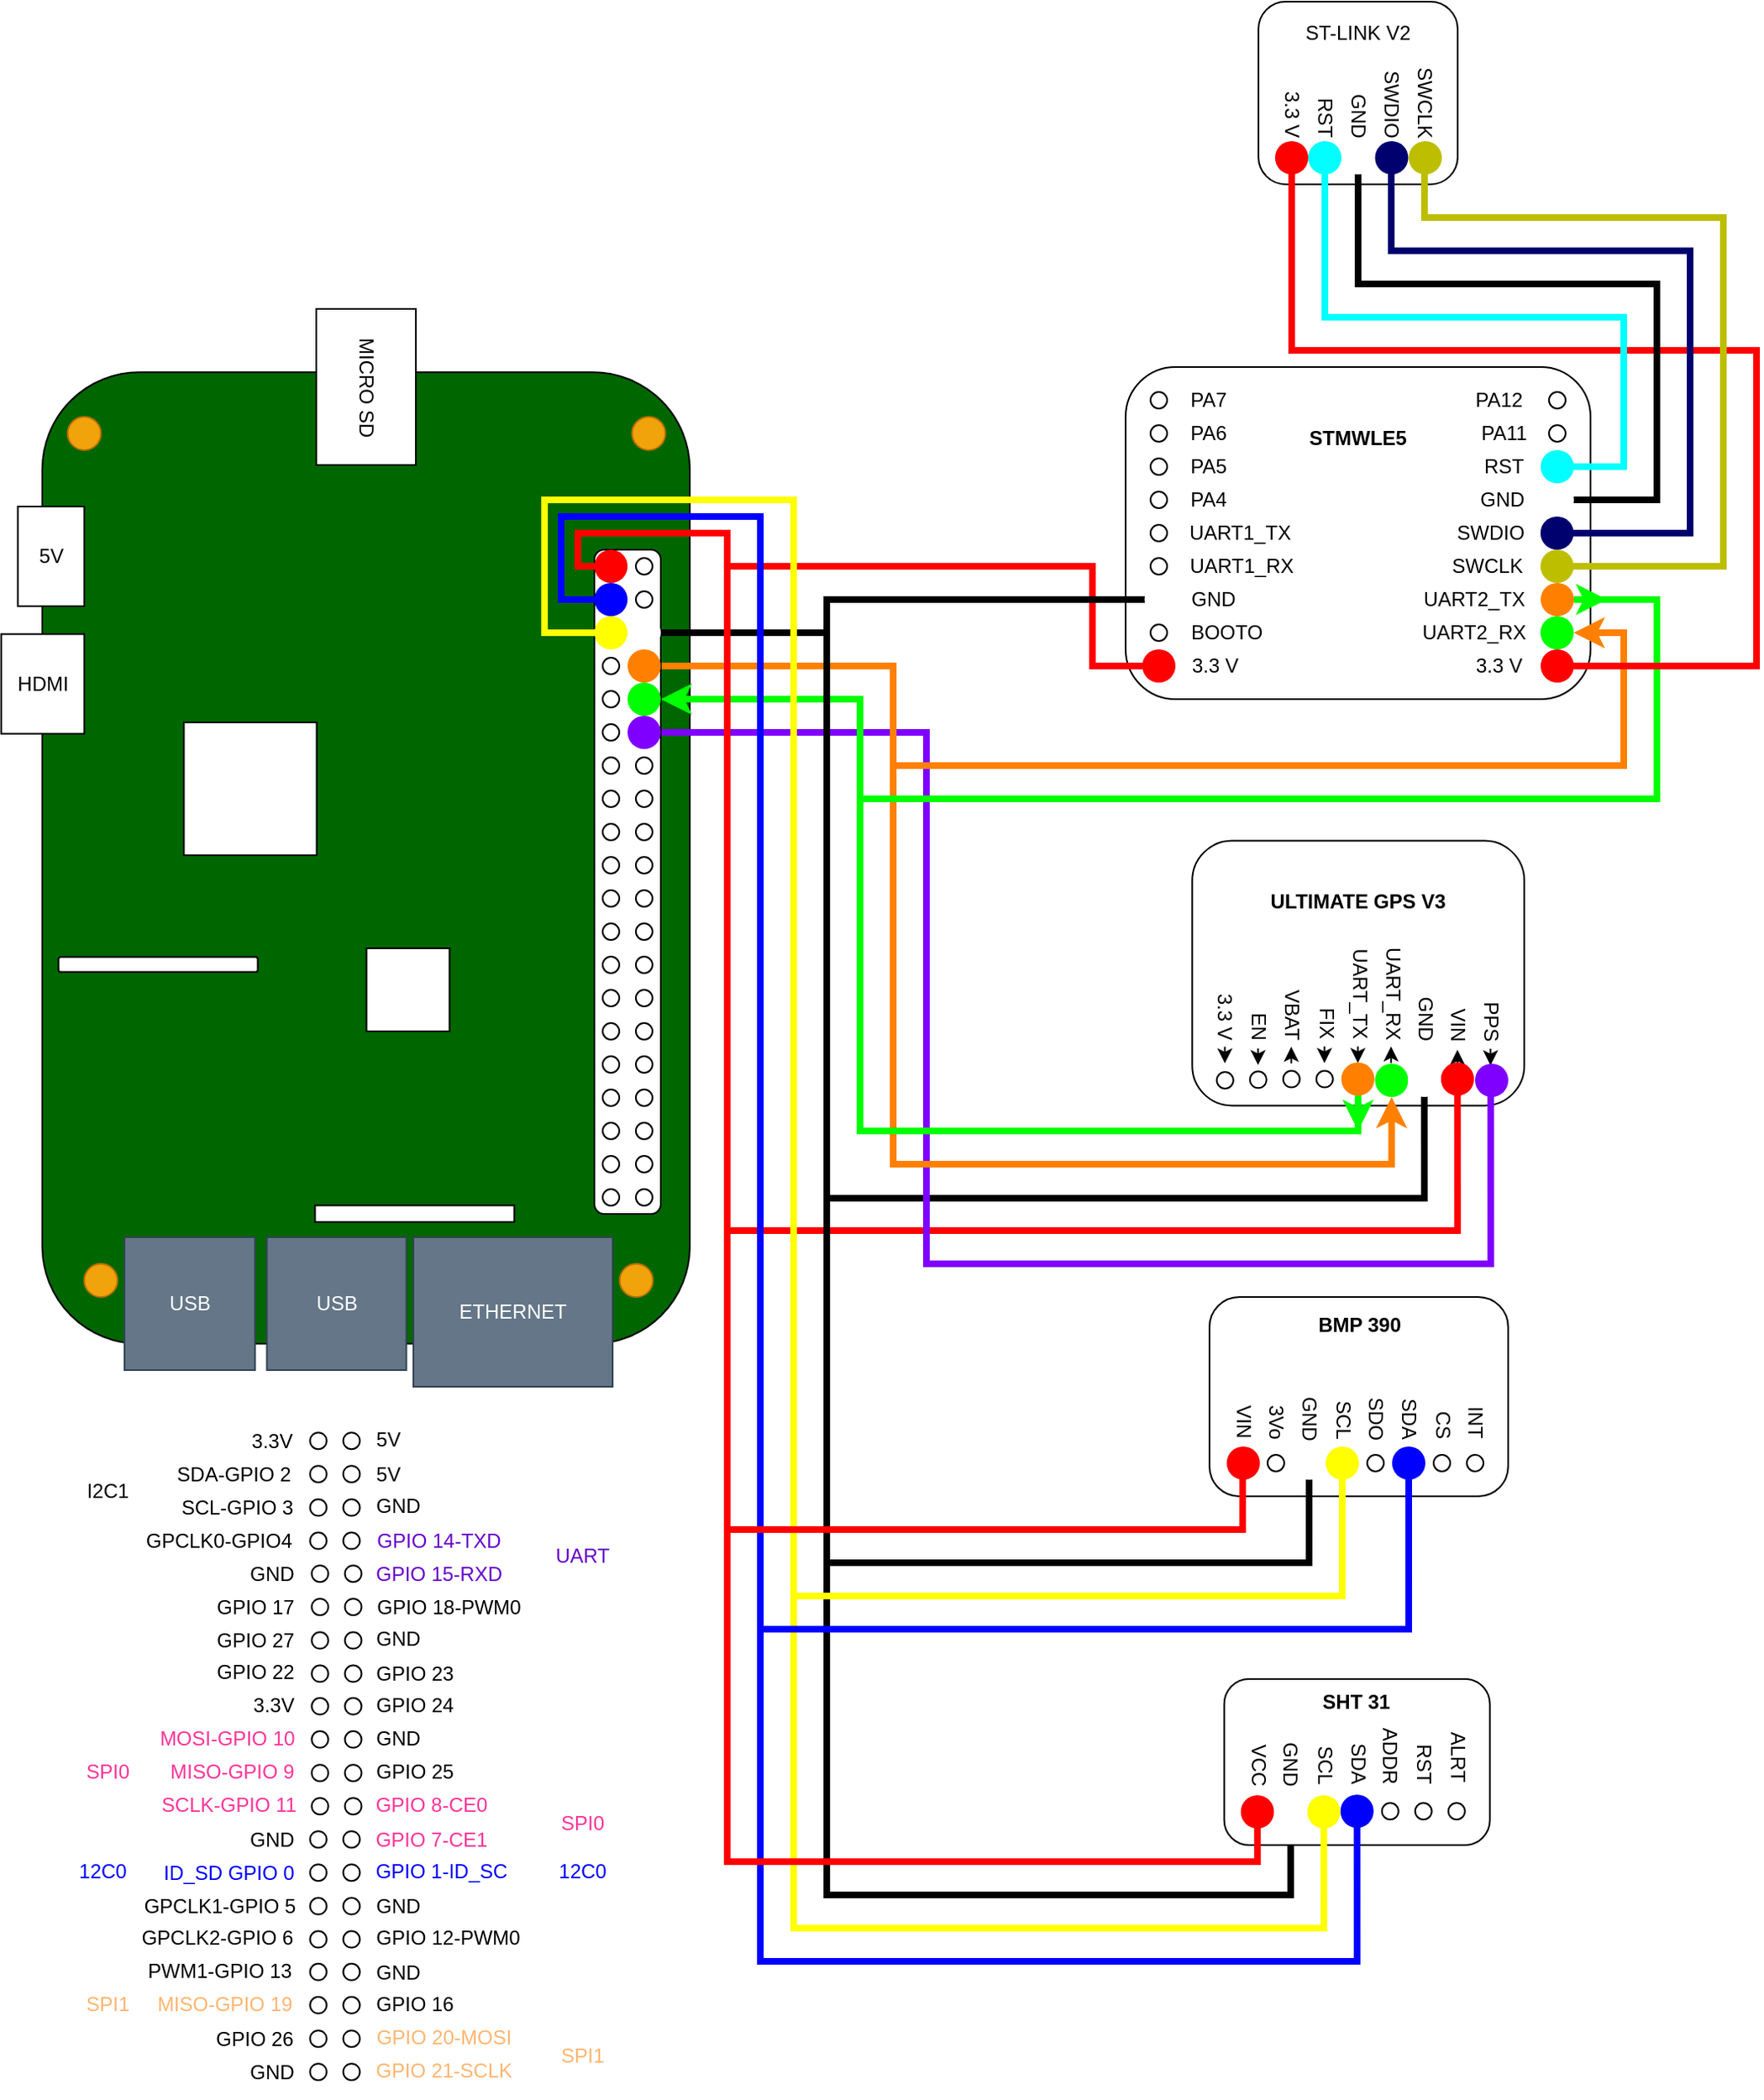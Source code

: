 <mxfile version="27.0.9">
  <diagram name="Page-1" id="C8xL6ODvKR6kJpnJSr1u">
    <mxGraphModel dx="7026" dy="5283" grid="0" gridSize="10" guides="1" tooltips="1" connect="1" arrows="1" fold="1" page="0" pageScale="1" pageWidth="850" pageHeight="1100" background="none" math="0" shadow="0">
      <root>
        <mxCell id="0" />
        <mxCell id="1" parent="0" />
        <mxCell id="2sEq3cA8DvIfP2e0h5x7-97" value="" style="rounded=1;whiteSpace=wrap;html=1;fillColor=#006600;movable=1;resizable=1;rotatable=1;deletable=1;editable=1;locked=0;connectable=1;rotation=-90;" parent="1" vertex="1">
          <mxGeometry x="-5390" y="-4059.38" width="585" height="390" as="geometry" />
        </mxCell>
        <mxCell id="2sEq3cA8DvIfP2e0h5x7-99" value="" style="whiteSpace=wrap;html=1;aspect=fixed;movable=1;resizable=1;rotatable=1;deletable=1;editable=1;locked=0;connectable=1;" parent="1" vertex="1">
          <mxGeometry x="-5207.25" y="-3946" width="80" height="80" as="geometry" />
        </mxCell>
        <mxCell id="2sEq3cA8DvIfP2e0h5x7-100" value="" style="whiteSpace=wrap;html=1;aspect=fixed;movable=1;resizable=1;rotatable=1;deletable=1;editable=1;locked=0;connectable=1;" parent="1" vertex="1">
          <mxGeometry x="-5097.25" y="-3810" width="50" height="50" as="geometry" />
        </mxCell>
        <mxCell id="2sEq3cA8DvIfP2e0h5x7-101" value="" style="rounded=0;whiteSpace=wrap;html=1;movable=1;resizable=1;rotatable=1;deletable=1;editable=1;locked=0;connectable=1;rotation=90;" parent="1" vertex="1">
          <mxGeometry x="-5073.25" y="-3710.19" width="10" height="120" as="geometry" />
        </mxCell>
        <mxCell id="2sEq3cA8DvIfP2e0h5x7-102" value="HDMI" style="rounded=0;whiteSpace=wrap;html=1;movable=1;resizable=1;rotatable=1;deletable=1;editable=1;locked=0;connectable=1;" parent="1" vertex="1">
          <mxGeometry x="-5317.25" y="-3999.19" width="50" height="60" as="geometry" />
        </mxCell>
        <mxCell id="2sEq3cA8DvIfP2e0h5x7-103" value="" style="rounded=1;whiteSpace=wrap;html=1;movable=1;resizable=1;rotatable=1;deletable=1;editable=1;locked=0;connectable=1;rotation=90;" parent="1" vertex="1">
          <mxGeometry x="-5227.25" y="-3860.19" width="9" height="120" as="geometry" />
        </mxCell>
        <mxCell id="2sEq3cA8DvIfP2e0h5x7-104" value="5V" style="rounded=0;whiteSpace=wrap;html=1;movable=1;resizable=1;rotatable=1;deletable=1;editable=1;locked=0;connectable=1;" parent="1" vertex="1">
          <mxGeometry x="-5307.25" y="-4076" width="40" height="60" as="geometry" />
        </mxCell>
        <mxCell id="2sEq3cA8DvIfP2e0h5x7-107" value="MICRO SD" style="rounded=0;whiteSpace=wrap;html=1;movable=1;resizable=1;rotatable=1;deletable=1;editable=1;locked=0;connectable=1;rotation=90;" parent="1" vertex="1">
          <mxGeometry x="-5144.5" y="-4178" width="94" height="60" as="geometry" />
        </mxCell>
        <mxCell id="2sEq3cA8DvIfP2e0h5x7-168" value="ETHERNET" style="rounded=0;whiteSpace=wrap;html=1;fillColor=#647687;fontColor=#ffffff;strokeColor=#314354;movable=1;resizable=1;rotatable=1;deletable=1;editable=1;locked=0;connectable=1;" parent="1" vertex="1">
          <mxGeometry x="-5069" y="-3636" width="120" height="90" as="geometry" />
        </mxCell>
        <mxCell id="2sEq3cA8DvIfP2e0h5x7-169" value="USB" style="rounded=0;whiteSpace=wrap;html=1;fillColor=#647687;fontColor=#ffffff;strokeColor=#314354;movable=1;resizable=1;rotatable=1;deletable=1;editable=1;locked=0;connectable=1;" parent="1" vertex="1">
          <mxGeometry x="-5243" y="-3636" width="78.63" height="80" as="geometry" />
        </mxCell>
        <mxCell id="2sEq3cA8DvIfP2e0h5x7-170" value="USB" style="rounded=0;whiteSpace=wrap;html=1;fillColor=#647687;fontColor=#ffffff;strokeColor=#314354;movable=1;resizable=1;rotatable=1;deletable=1;editable=1;locked=0;connectable=1;" parent="1" vertex="1">
          <mxGeometry x="-5157.25" y="-3636" width="84" height="80" as="geometry" />
        </mxCell>
        <mxCell id="2sEq3cA8DvIfP2e0h5x7-171" value="" style="ellipse;whiteSpace=wrap;html=1;aspect=fixed;fillColor=#f0a30a;fontColor=#000000;strokeColor=#BD7000;" parent="1" vertex="1">
          <mxGeometry x="-5267.25" y="-3620" width="20" height="20" as="geometry" />
        </mxCell>
        <mxCell id="2sEq3cA8DvIfP2e0h5x7-172" value="" style="ellipse;whiteSpace=wrap;html=1;aspect=fixed;fillColor=#f0a30a;fontColor=#000000;strokeColor=#BD7000;" parent="1" vertex="1">
          <mxGeometry x="-4944.75" y="-3620" width="20" height="20" as="geometry" />
        </mxCell>
        <mxCell id="2sEq3cA8DvIfP2e0h5x7-173" value="" style="ellipse;whiteSpace=wrap;html=1;aspect=fixed;fillColor=#f0a30a;fontColor=#000000;strokeColor=#BD7000;" parent="1" vertex="1">
          <mxGeometry x="-5277.25" y="-4130" width="20" height="20" as="geometry" />
        </mxCell>
        <mxCell id="2sEq3cA8DvIfP2e0h5x7-174" value="" style="ellipse;whiteSpace=wrap;html=1;aspect=fixed;fillColor=#f0a30a;fontColor=#000000;strokeColor=#BD7000;" parent="1" vertex="1">
          <mxGeometry x="-4937.25" y="-4130" width="20" height="20" as="geometry" />
        </mxCell>
        <mxCell id="SSpufZVnN_-TWGDXoR98-155" value="&lt;b&gt;STMWLE5&lt;/b&gt;&lt;div&gt;&lt;b&gt;&lt;br&gt;&lt;/b&gt;&lt;/div&gt;&lt;div&gt;&lt;b&gt;&lt;br&gt;&lt;/b&gt;&lt;/div&gt;&lt;div&gt;&lt;b&gt;&lt;br&gt;&lt;/b&gt;&lt;/div&gt;&lt;div&gt;&lt;b&gt;&lt;br&gt;&lt;/b&gt;&lt;/div&gt;&lt;div&gt;&lt;b&gt;&lt;br&gt;&lt;/b&gt;&lt;/div&gt;&lt;div&gt;&lt;b&gt;&lt;br&gt;&lt;/b&gt;&lt;/div&gt;&lt;div&gt;&lt;b&gt;&lt;br&gt;&lt;/b&gt;&lt;/div&gt;&lt;div&gt;&lt;b&gt;&lt;br&gt;&lt;/b&gt;&lt;/div&gt;" style="rounded=1;whiteSpace=wrap;html=1;" parent="1" vertex="1">
          <mxGeometry x="-4640" y="-4160" width="280" height="200" as="geometry" />
        </mxCell>
        <mxCell id="hDfmX16jU_Gz-snmkb7t-7" style="edgeStyle=orthogonalEdgeStyle;rounded=0;orthogonalLoop=1;jettySize=auto;html=1;endArrow=none;startFill=0;strokeWidth=4;strokeColor=#FF0000;" parent="1" source="SSpufZVnN_-TWGDXoR98-141" edge="1">
          <mxGeometry relative="1" as="geometry">
            <mxPoint x="-4880" y="-4040" as="targetPoint" />
            <Array as="points">
              <mxPoint x="-4660" y="-3980" />
              <mxPoint x="-4660" y="-4040" />
            </Array>
          </mxGeometry>
        </mxCell>
        <mxCell id="SSpufZVnN_-TWGDXoR98-156" value="&lt;b&gt;ULTIMATE GPS V3&lt;/b&gt;&lt;div&gt;&lt;b&gt;&lt;br&gt;&lt;/b&gt;&lt;/div&gt;&lt;div&gt;&lt;b&gt;&lt;br&gt;&lt;/b&gt;&lt;/div&gt;&lt;div&gt;&lt;b&gt;&lt;br&gt;&lt;/b&gt;&lt;/div&gt;&lt;div&gt;&lt;b&gt;&lt;br&gt;&lt;/b&gt;&lt;/div&gt;&lt;div&gt;&lt;b&gt;&lt;br&gt;&lt;/b&gt;&lt;/div&gt;&lt;div&gt;&lt;br&gt;&lt;/div&gt;" style="rounded=1;whiteSpace=wrap;html=1;" parent="1" vertex="1">
          <mxGeometry x="-4599.88" y="-3874.69" width="200" height="159.38" as="geometry" />
        </mxCell>
        <mxCell id="SSpufZVnN_-TWGDXoR98-245" style="edgeStyle=orthogonalEdgeStyle;rounded=0;orthogonalLoop=1;jettySize=auto;html=1;endArrow=none;startFill=0;strokeWidth=4;exitX=0.5;exitY=1;exitDx=0;exitDy=0;" parent="1" source="SSpufZVnN_-TWGDXoR98-168" edge="1">
          <mxGeometry relative="1" as="geometry">
            <mxPoint x="-4820" y="-3659.463" as="targetPoint" />
            <Array as="points">
              <mxPoint x="-4460" y="-3659" />
            </Array>
          </mxGeometry>
        </mxCell>
        <mxCell id="SSpufZVnN_-TWGDXoR98-246" style="edgeStyle=orthogonalEdgeStyle;rounded=0;orthogonalLoop=1;jettySize=auto;html=1;endArrow=none;startFill=0;strokeWidth=4;strokeColor=#FF0000;" parent="1" source="SSpufZVnN_-TWGDXoR98-167" edge="1">
          <mxGeometry relative="1" as="geometry">
            <mxPoint x="-4879.615" y="-3640" as="targetPoint" />
            <Array as="points">
              <mxPoint x="-4440" y="-3640" />
            </Array>
          </mxGeometry>
        </mxCell>
        <mxCell id="SSpufZVnN_-TWGDXoR98-237" style="edgeStyle=orthogonalEdgeStyle;rounded=0;orthogonalLoop=1;jettySize=auto;html=1;entryX=0.5;entryY=1;entryDx=0;entryDy=0;strokeWidth=4;endArrow=none;startFill=0;strokeColor=#7F00FF;" parent="1" source="SSpufZVnN_-TWGDXoR98-85" target="SSpufZVnN_-TWGDXoR98-169" edge="1">
          <mxGeometry relative="1" as="geometry">
            <Array as="points">
              <mxPoint x="-4760" y="-3940" />
              <mxPoint x="-4760" y="-3620" />
              <mxPoint x="-4420" y="-3620" />
            </Array>
          </mxGeometry>
        </mxCell>
        <mxCell id="SSpufZVnN_-TWGDXoR98-236" style="edgeStyle=orthogonalEdgeStyle;rounded=0;orthogonalLoop=1;jettySize=auto;html=1;entryX=0.5;entryY=1;entryDx=0;entryDy=0;strokeWidth=4;endArrow=classic;startFill=0;strokeColor=#FF8000;endFill=1;exitX=0.5;exitY=0.5;exitDx=0;exitDy=0;exitPerimeter=0;" parent="1" source="SSpufZVnN_-TWGDXoR98-230" target="SSpufZVnN_-TWGDXoR98-241" edge="1">
          <mxGeometry relative="1" as="geometry">
            <Array as="points">
              <mxPoint x="-4780" y="-3980" />
              <mxPoint x="-4780" y="-3680" />
              <mxPoint x="-4480" y="-3680" />
            </Array>
          </mxGeometry>
        </mxCell>
        <mxCell id="SSpufZVnN_-TWGDXoR98-235" style="edgeStyle=orthogonalEdgeStyle;rounded=0;orthogonalLoop=1;jettySize=auto;html=1;strokeWidth=4;strokeColor=#00FF00;endArrow=classic;startFill=1;startArrow=classic;exitX=1;exitY=0.5;exitDx=0;exitDy=0;endFill=1;" parent="1" source="SSpufZVnN_-TWGDXoR98-231" edge="1">
          <mxGeometry relative="1" as="geometry">
            <Array as="points">
              <mxPoint x="-4800" y="-3960" />
              <mxPoint x="-4800" y="-3700" />
              <mxPoint x="-4500" y="-3700" />
              <mxPoint x="-4500" y="-3725" />
              <mxPoint x="-4500" y="-3725" />
            </Array>
            <mxPoint x="-4890" y="-3950" as="sourcePoint" />
            <mxPoint x="-4500" y="-3700" as="targetPoint" />
          </mxGeometry>
        </mxCell>
        <mxCell id="SSpufZVnN_-TWGDXoR98-233" style="edgeStyle=orthogonalEdgeStyle;rounded=0;orthogonalLoop=1;jettySize=auto;html=1;entryX=0.5;entryY=1;entryDx=0;entryDy=0;endArrow=none;startFill=0;strokeWidth=4;" parent="1" source="SSpufZVnN_-TWGDXoR98-79" target="SSpufZVnN_-TWGDXoR98-186" edge="1">
          <mxGeometry relative="1" as="geometry">
            <Array as="points">
              <mxPoint x="-4820" y="-4000" />
              <mxPoint x="-4820" y="-3240" />
              <mxPoint x="-4541" y="-3240" />
            </Array>
          </mxGeometry>
        </mxCell>
        <mxCell id="SSpufZVnN_-TWGDXoR98-114" value="" style="rounded=1;whiteSpace=wrap;html=1;" parent="1" vertex="1">
          <mxGeometry x="-4960" y="-4050" width="40" height="400" as="geometry" />
        </mxCell>
        <mxCell id="SSpufZVnN_-TWGDXoR98-200" value="&lt;b&gt;BMP 390&lt;/b&gt;&lt;div&gt;&lt;b&gt;&lt;br&gt;&lt;/b&gt;&lt;/div&gt;&lt;div&gt;&lt;b&gt;&lt;br&gt;&lt;/b&gt;&lt;/div&gt;&lt;div&gt;&lt;b&gt;&lt;br&gt;&lt;/b&gt;&lt;/div&gt;&lt;div&gt;&lt;b&gt;&lt;br&gt;&lt;/b&gt;&lt;/div&gt;&lt;div&gt;&lt;b&gt;&lt;br&gt;&lt;/b&gt;&lt;/div&gt;&lt;div&gt;&lt;br&gt;&lt;/div&gt;" style="rounded=1;whiteSpace=wrap;html=1;fillColor=default;" parent="1" vertex="1">
          <mxGeometry x="-4589.49" y="-3600" width="179.88" height="120" as="geometry" />
        </mxCell>
        <mxCell id="SSpufZVnN_-TWGDXoR98-183" value="&lt;b&gt;SHT 31&lt;/b&gt;&lt;div&gt;&lt;b&gt;&lt;br&gt;&lt;/b&gt;&lt;/div&gt;&lt;div&gt;&lt;b&gt;&lt;br&gt;&lt;/b&gt;&lt;/div&gt;&lt;div&gt;&lt;b&gt;&lt;br&gt;&lt;/b&gt;&lt;/div&gt;&lt;div&gt;&lt;br&gt;&lt;/div&gt;&lt;div&gt;&lt;br&gt;&lt;/div&gt;" style="rounded=1;whiteSpace=wrap;html=1;fillColor=default;" parent="1" vertex="1">
          <mxGeometry x="-4580.63" y="-3370" width="160" height="100" as="geometry" />
        </mxCell>
        <mxCell id="SSpufZVnN_-TWGDXoR98-215" value="VIN" style="text;html=1;align=center;verticalAlign=middle;whiteSpace=wrap;rounded=0;rotation=90;" parent="1" vertex="1">
          <mxGeometry x="-4599.13" y="-3540" width="60" height="30" as="geometry" />
        </mxCell>
        <mxCell id="2sEq3cA8DvIfP2e0h5x7-304" value="" style="ellipse;whiteSpace=wrap;html=1;aspect=fixed;movable=1;resizable=1;rotatable=1;deletable=1;editable=1;locked=0;connectable=1;" parent="1" vertex="1">
          <mxGeometry x="-4955.0" y="-4045" width="10" height="10" as="geometry" />
        </mxCell>
        <mxCell id="2sEq3cA8DvIfP2e0h5x7-314" style="edgeStyle=orthogonalEdgeStyle;rounded=0;orthogonalLoop=1;jettySize=auto;html=1;exitX=0.5;exitY=1;exitDx=0;exitDy=0;movable=1;resizable=1;rotatable=1;deletable=1;editable=1;locked=0;connectable=1;" parent="1" source="2sEq3cA8DvIfP2e0h5x7-315" edge="1">
          <mxGeometry relative="1" as="geometry">
            <mxPoint x="-5126.306" y="-3188.576" as="targetPoint" />
          </mxGeometry>
        </mxCell>
        <mxCell id="2sEq3cA8DvIfP2e0h5x7-315" value="" style="ellipse;whiteSpace=wrap;html=1;aspect=fixed;movable=1;resizable=1;rotatable=1;deletable=1;editable=1;locked=0;connectable=1;" parent="1" vertex="1">
          <mxGeometry x="-5131.25" y="-3198.59" width="10" height="10" as="geometry" />
        </mxCell>
        <mxCell id="2sEq3cA8DvIfP2e0h5x7-316" value="" style="ellipse;whiteSpace=wrap;html=1;aspect=fixed;movable=1;resizable=1;rotatable=1;deletable=1;editable=1;locked=0;connectable=1;" parent="1" vertex="1">
          <mxGeometry x="-5111.25" y="-3158.4" width="10" height="10" as="geometry" />
        </mxCell>
        <mxCell id="2sEq3cA8DvIfP2e0h5x7-317" value="" style="ellipse;whiteSpace=wrap;html=1;aspect=fixed;movable=1;resizable=1;rotatable=1;deletable=1;editable=1;locked=0;connectable=1;" parent="1" vertex="1">
          <mxGeometry x="-5131.25" y="-3158.4" width="10" height="10" as="geometry" />
        </mxCell>
        <mxCell id="2sEq3cA8DvIfP2e0h5x7-318" value="" style="ellipse;whiteSpace=wrap;html=1;aspect=fixed;movable=1;resizable=1;rotatable=1;deletable=1;editable=1;locked=0;connectable=1;" parent="1" vertex="1">
          <mxGeometry x="-5111.25" y="-3198.59" width="10" height="10" as="geometry" />
        </mxCell>
        <mxCell id="2sEq3cA8DvIfP2e0h5x7-319" style="edgeStyle=orthogonalEdgeStyle;rounded=0;orthogonalLoop=1;jettySize=auto;html=1;exitX=0.5;exitY=1;exitDx=0;exitDy=0;movable=1;resizable=1;rotatable=1;deletable=1;editable=1;locked=0;connectable=1;" parent="1" source="2sEq3cA8DvIfP2e0h5x7-320" edge="1">
          <mxGeometry relative="1" as="geometry">
            <mxPoint x="-5126.306" y="-3168.576" as="targetPoint" />
          </mxGeometry>
        </mxCell>
        <mxCell id="2sEq3cA8DvIfP2e0h5x7-320" value="" style="ellipse;whiteSpace=wrap;html=1;aspect=fixed;movable=1;resizable=1;rotatable=1;deletable=1;editable=1;locked=0;connectable=1;" parent="1" vertex="1">
          <mxGeometry x="-5131.25" y="-3178.59" width="10" height="10" as="geometry" />
        </mxCell>
        <mxCell id="2sEq3cA8DvIfP2e0h5x7-321" value="" style="ellipse;whiteSpace=wrap;html=1;aspect=fixed;movable=1;resizable=1;rotatable=1;deletable=1;editable=1;locked=0;connectable=1;" parent="1" vertex="1">
          <mxGeometry x="-5111.25" y="-3138.4" width="10" height="10" as="geometry" />
        </mxCell>
        <mxCell id="2sEq3cA8DvIfP2e0h5x7-322" value="" style="ellipse;whiteSpace=wrap;html=1;aspect=fixed;movable=1;resizable=1;rotatable=1;deletable=1;editable=1;locked=0;connectable=1;" parent="1" vertex="1">
          <mxGeometry x="-5131.25" y="-3138.4" width="10" height="10" as="geometry" />
        </mxCell>
        <mxCell id="2sEq3cA8DvIfP2e0h5x7-323" value="" style="ellipse;whiteSpace=wrap;html=1;aspect=fixed;movable=1;resizable=1;rotatable=1;deletable=1;editable=1;locked=0;connectable=1;" parent="1" vertex="1">
          <mxGeometry x="-5111.25" y="-3178.59" width="10" height="10" as="geometry" />
        </mxCell>
        <mxCell id="2sEq3cA8DvIfP2e0h5x7-324" style="edgeStyle=orthogonalEdgeStyle;rounded=0;orthogonalLoop=1;jettySize=auto;html=1;exitX=0.5;exitY=1;exitDx=0;exitDy=0;movable=1;resizable=1;rotatable=1;deletable=1;editable=1;locked=0;connectable=1;" parent="1" source="2sEq3cA8DvIfP2e0h5x7-325" edge="1">
          <mxGeometry relative="1" as="geometry">
            <mxPoint x="-5126.306" y="-3268.386" as="targetPoint" />
          </mxGeometry>
        </mxCell>
        <mxCell id="2sEq3cA8DvIfP2e0h5x7-325" value="" style="ellipse;whiteSpace=wrap;html=1;aspect=fixed;movable=1;resizable=1;rotatable=1;deletable=1;editable=1;locked=0;connectable=1;" parent="1" vertex="1">
          <mxGeometry x="-5131.25" y="-3278.4" width="10" height="10" as="geometry" />
        </mxCell>
        <mxCell id="2sEq3cA8DvIfP2e0h5x7-326" value="" style="ellipse;whiteSpace=wrap;html=1;aspect=fixed;movable=1;resizable=1;rotatable=1;deletable=1;editable=1;locked=0;connectable=1;" parent="1" vertex="1">
          <mxGeometry x="-5111.25" y="-3238.21" width="10" height="10" as="geometry" />
        </mxCell>
        <mxCell id="2sEq3cA8DvIfP2e0h5x7-327" value="" style="ellipse;whiteSpace=wrap;html=1;aspect=fixed;movable=1;resizable=1;rotatable=1;deletable=1;editable=1;locked=0;connectable=1;" parent="1" vertex="1">
          <mxGeometry x="-5131.25" y="-3238.21" width="10" height="10" as="geometry" />
        </mxCell>
        <mxCell id="2sEq3cA8DvIfP2e0h5x7-328" value="" style="ellipse;whiteSpace=wrap;html=1;aspect=fixed;movable=1;resizable=1;rotatable=1;deletable=1;editable=1;locked=0;connectable=1;" parent="1" vertex="1">
          <mxGeometry x="-5111.25" y="-3278.4" width="10" height="10" as="geometry" />
        </mxCell>
        <mxCell id="2sEq3cA8DvIfP2e0h5x7-329" style="edgeStyle=orthogonalEdgeStyle;rounded=0;orthogonalLoop=1;jettySize=auto;html=1;exitX=0.5;exitY=1;exitDx=0;exitDy=0;movable=1;resizable=1;rotatable=1;deletable=1;editable=1;locked=0;connectable=1;" parent="1" source="2sEq3cA8DvIfP2e0h5x7-330" edge="1">
          <mxGeometry relative="1" as="geometry">
            <mxPoint x="-5126.306" y="-3248.386" as="targetPoint" />
          </mxGeometry>
        </mxCell>
        <mxCell id="2sEq3cA8DvIfP2e0h5x7-330" value="" style="ellipse;whiteSpace=wrap;html=1;aspect=fixed;movable=1;resizable=1;rotatable=1;deletable=1;editable=1;locked=0;connectable=1;" parent="1" vertex="1">
          <mxGeometry x="-5131.25" y="-3258.4" width="10" height="10" as="geometry" />
        </mxCell>
        <mxCell id="2sEq3cA8DvIfP2e0h5x7-331" value="" style="ellipse;whiteSpace=wrap;html=1;aspect=fixed;movable=1;resizable=1;rotatable=1;deletable=1;editable=1;locked=0;connectable=1;" parent="1" vertex="1">
          <mxGeometry x="-5111.25" y="-3218.21" width="10" height="10" as="geometry" />
        </mxCell>
        <mxCell id="2sEq3cA8DvIfP2e0h5x7-332" value="" style="ellipse;whiteSpace=wrap;html=1;aspect=fixed;movable=1;resizable=1;rotatable=1;deletable=1;editable=1;locked=0;connectable=1;" parent="1" vertex="1">
          <mxGeometry x="-5131.25" y="-3218.21" width="10" height="10" as="geometry" />
        </mxCell>
        <mxCell id="2sEq3cA8DvIfP2e0h5x7-333" value="" style="ellipse;whiteSpace=wrap;html=1;aspect=fixed;movable=1;resizable=1;rotatable=1;deletable=1;editable=1;locked=0;connectable=1;" parent="1" vertex="1">
          <mxGeometry x="-5111.25" y="-3258.4" width="10" height="10" as="geometry" />
        </mxCell>
        <mxCell id="2sEq3cA8DvIfP2e0h5x7-334" style="edgeStyle=orthogonalEdgeStyle;rounded=0;orthogonalLoop=1;jettySize=auto;html=1;exitX=0.5;exitY=1;exitDx=0;exitDy=0;movable=1;resizable=1;rotatable=1;deletable=1;editable=1;locked=0;connectable=1;" parent="1" source="2sEq3cA8DvIfP2e0h5x7-335" edge="1">
          <mxGeometry relative="1" as="geometry">
            <mxPoint x="-5125.306" y="-3348.576" as="targetPoint" />
          </mxGeometry>
        </mxCell>
        <mxCell id="2sEq3cA8DvIfP2e0h5x7-335" value="" style="ellipse;whiteSpace=wrap;html=1;aspect=fixed;movable=1;resizable=1;rotatable=1;deletable=1;editable=1;locked=0;connectable=1;" parent="1" vertex="1">
          <mxGeometry x="-5130.25" y="-3358.59" width="10" height="10" as="geometry" />
        </mxCell>
        <mxCell id="2sEq3cA8DvIfP2e0h5x7-336" value="" style="ellipse;whiteSpace=wrap;html=1;aspect=fixed;movable=1;resizable=1;rotatable=1;deletable=1;editable=1;locked=0;connectable=1;" parent="1" vertex="1">
          <mxGeometry x="-5110.25" y="-3318.4" width="10" height="10" as="geometry" />
        </mxCell>
        <mxCell id="2sEq3cA8DvIfP2e0h5x7-337" value="" style="ellipse;whiteSpace=wrap;html=1;aspect=fixed;movable=1;resizable=1;rotatable=1;deletable=1;editable=1;locked=0;connectable=1;" parent="1" vertex="1">
          <mxGeometry x="-5130.25" y="-3318.4" width="10" height="10" as="geometry" />
        </mxCell>
        <mxCell id="2sEq3cA8DvIfP2e0h5x7-338" value="" style="ellipse;whiteSpace=wrap;html=1;aspect=fixed;movable=1;resizable=1;rotatable=1;deletable=1;editable=1;locked=0;connectable=1;" parent="1" vertex="1">
          <mxGeometry x="-5110.25" y="-3358.59" width="10" height="10" as="geometry" />
        </mxCell>
        <mxCell id="2sEq3cA8DvIfP2e0h5x7-339" style="edgeStyle=orthogonalEdgeStyle;rounded=0;orthogonalLoop=1;jettySize=auto;html=1;exitX=0.5;exitY=1;exitDx=0;exitDy=0;movable=1;resizable=1;rotatable=1;deletable=1;editable=1;locked=0;connectable=1;" parent="1" source="2sEq3cA8DvIfP2e0h5x7-340" edge="1">
          <mxGeometry relative="1" as="geometry">
            <mxPoint x="-5125.306" y="-3328.576" as="targetPoint" />
          </mxGeometry>
        </mxCell>
        <mxCell id="2sEq3cA8DvIfP2e0h5x7-340" value="" style="ellipse;whiteSpace=wrap;html=1;aspect=fixed;movable=1;resizable=1;rotatable=1;deletable=1;editable=1;locked=0;connectable=1;" parent="1" vertex="1">
          <mxGeometry x="-5130.25" y="-3338.59" width="10" height="10" as="geometry" />
        </mxCell>
        <mxCell id="2sEq3cA8DvIfP2e0h5x7-341" value="" style="ellipse;whiteSpace=wrap;html=1;aspect=fixed;movable=1;resizable=1;rotatable=1;deletable=1;editable=1;locked=0;connectable=1;" parent="1" vertex="1">
          <mxGeometry x="-5110.25" y="-3298.4" width="10" height="10" as="geometry" />
        </mxCell>
        <mxCell id="2sEq3cA8DvIfP2e0h5x7-342" value="" style="ellipse;whiteSpace=wrap;html=1;aspect=fixed;movable=1;resizable=1;rotatable=1;deletable=1;editable=1;locked=0;connectable=1;" parent="1" vertex="1">
          <mxGeometry x="-5130.25" y="-3298.4" width="10" height="10" as="geometry" />
        </mxCell>
        <mxCell id="2sEq3cA8DvIfP2e0h5x7-343" value="" style="ellipse;whiteSpace=wrap;html=1;aspect=fixed;movable=1;resizable=1;rotatable=1;deletable=1;editable=1;locked=0;connectable=1;" parent="1" vertex="1">
          <mxGeometry x="-5110.25" y="-3338.59" width="10" height="10" as="geometry" />
        </mxCell>
        <mxCell id="2sEq3cA8DvIfP2e0h5x7-344" style="edgeStyle=orthogonalEdgeStyle;rounded=0;orthogonalLoop=1;jettySize=auto;html=1;exitX=0.5;exitY=1;exitDx=0;exitDy=0;movable=1;resizable=1;rotatable=1;deletable=1;editable=1;locked=0;connectable=1;" parent="1" source="2sEq3cA8DvIfP2e0h5x7-345" edge="1">
          <mxGeometry relative="1" as="geometry">
            <mxPoint x="-5125.306" y="-3428.386" as="targetPoint" />
          </mxGeometry>
        </mxCell>
        <mxCell id="2sEq3cA8DvIfP2e0h5x7-345" value="" style="ellipse;whiteSpace=wrap;html=1;aspect=fixed;movable=1;resizable=1;rotatable=1;deletable=1;editable=1;locked=0;connectable=1;" parent="1" vertex="1">
          <mxGeometry x="-5130.25" y="-3438.4" width="10" height="10" as="geometry" />
        </mxCell>
        <mxCell id="2sEq3cA8DvIfP2e0h5x7-346" value="" style="ellipse;whiteSpace=wrap;html=1;aspect=fixed;movable=1;resizable=1;rotatable=1;deletable=1;editable=1;locked=0;connectable=1;" parent="1" vertex="1">
          <mxGeometry x="-5110.25" y="-3398.21" width="10" height="10" as="geometry" />
        </mxCell>
        <mxCell id="2sEq3cA8DvIfP2e0h5x7-347" value="" style="ellipse;whiteSpace=wrap;html=1;aspect=fixed;movable=1;resizable=1;rotatable=1;deletable=1;editable=1;locked=0;connectable=1;" parent="1" vertex="1">
          <mxGeometry x="-5130.25" y="-3398.21" width="10" height="10" as="geometry" />
        </mxCell>
        <mxCell id="2sEq3cA8DvIfP2e0h5x7-348" value="" style="ellipse;whiteSpace=wrap;html=1;aspect=fixed;movable=1;resizable=1;rotatable=1;deletable=1;editable=1;locked=0;connectable=1;" parent="1" vertex="1">
          <mxGeometry x="-5110.25" y="-3438.4" width="10" height="10" as="geometry" />
        </mxCell>
        <mxCell id="2sEq3cA8DvIfP2e0h5x7-349" style="edgeStyle=orthogonalEdgeStyle;rounded=0;orthogonalLoop=1;jettySize=auto;html=1;exitX=0.5;exitY=1;exitDx=0;exitDy=0;movable=1;resizable=1;rotatable=1;deletable=1;editable=1;locked=0;connectable=1;" parent="1" source="2sEq3cA8DvIfP2e0h5x7-350" edge="1">
          <mxGeometry relative="1" as="geometry">
            <mxPoint x="-5125.306" y="-3408.386" as="targetPoint" />
          </mxGeometry>
        </mxCell>
        <mxCell id="2sEq3cA8DvIfP2e0h5x7-350" value="" style="ellipse;whiteSpace=wrap;html=1;aspect=fixed;movable=1;resizable=1;rotatable=1;deletable=1;editable=1;locked=0;connectable=1;" parent="1" vertex="1">
          <mxGeometry x="-5130.25" y="-3418.4" width="10" height="10" as="geometry" />
        </mxCell>
        <mxCell id="2sEq3cA8DvIfP2e0h5x7-351" value="" style="ellipse;whiteSpace=wrap;html=1;aspect=fixed;movable=1;resizable=1;rotatable=1;deletable=1;editable=1;locked=0;connectable=1;" parent="1" vertex="1">
          <mxGeometry x="-5110.25" y="-3378.21" width="10" height="10" as="geometry" />
        </mxCell>
        <mxCell id="2sEq3cA8DvIfP2e0h5x7-352" value="" style="ellipse;whiteSpace=wrap;html=1;aspect=fixed;movable=1;resizable=1;rotatable=1;deletable=1;editable=1;locked=0;connectable=1;" parent="1" vertex="1">
          <mxGeometry x="-5130.25" y="-3378.21" width="10" height="10" as="geometry" />
        </mxCell>
        <mxCell id="2sEq3cA8DvIfP2e0h5x7-353" value="" style="ellipse;whiteSpace=wrap;html=1;aspect=fixed;movable=1;resizable=1;rotatable=1;deletable=1;editable=1;locked=0;connectable=1;" parent="1" vertex="1">
          <mxGeometry x="-5110.25" y="-3418.4" width="10" height="10" as="geometry" />
        </mxCell>
        <mxCell id="2sEq3cA8DvIfP2e0h5x7-354" style="edgeStyle=orthogonalEdgeStyle;rounded=0;orthogonalLoop=1;jettySize=auto;html=1;exitX=0.5;exitY=1;exitDx=0;exitDy=0;movable=1;resizable=1;rotatable=1;deletable=1;editable=1;locked=0;connectable=1;" parent="1" source="2sEq3cA8DvIfP2e0h5x7-355" edge="1">
          <mxGeometry relative="1" as="geometry">
            <mxPoint x="-5126.306" y="-3508.386" as="targetPoint" />
          </mxGeometry>
        </mxCell>
        <mxCell id="2sEq3cA8DvIfP2e0h5x7-355" value="" style="ellipse;whiteSpace=wrap;html=1;aspect=fixed;movable=1;resizable=1;rotatable=1;deletable=1;editable=1;locked=0;connectable=1;" parent="1" vertex="1">
          <mxGeometry x="-5131.25" y="-3518.4" width="10" height="10" as="geometry" />
        </mxCell>
        <mxCell id="2sEq3cA8DvIfP2e0h5x7-356" value="" style="ellipse;whiteSpace=wrap;html=1;aspect=fixed;movable=1;resizable=1;rotatable=1;deletable=1;editable=1;locked=0;connectable=1;" parent="1" vertex="1">
          <mxGeometry x="-5111.25" y="-3478.21" width="10" height="10" as="geometry" />
        </mxCell>
        <mxCell id="2sEq3cA8DvIfP2e0h5x7-357" value="" style="ellipse;whiteSpace=wrap;html=1;aspect=fixed;movable=1;resizable=1;rotatable=1;deletable=1;editable=1;locked=0;connectable=1;" parent="1" vertex="1">
          <mxGeometry x="-5131.25" y="-3478.21" width="10" height="10" as="geometry" />
        </mxCell>
        <mxCell id="2sEq3cA8DvIfP2e0h5x7-358" value="" style="ellipse;whiteSpace=wrap;html=1;aspect=fixed;movable=1;resizable=1;rotatable=1;deletable=1;editable=1;locked=0;connectable=1;" parent="1" vertex="1">
          <mxGeometry x="-5111.25" y="-3518.4" width="10" height="10" as="geometry" />
        </mxCell>
        <mxCell id="2sEq3cA8DvIfP2e0h5x7-359" style="edgeStyle=orthogonalEdgeStyle;rounded=0;orthogonalLoop=1;jettySize=auto;html=1;exitX=0.5;exitY=1;exitDx=0;exitDy=0;movable=1;resizable=1;rotatable=1;deletable=1;editable=1;locked=0;connectable=1;" parent="1" source="2sEq3cA8DvIfP2e0h5x7-360" edge="1">
          <mxGeometry relative="1" as="geometry">
            <mxPoint x="-5126.306" y="-3488.386" as="targetPoint" />
          </mxGeometry>
        </mxCell>
        <mxCell id="2sEq3cA8DvIfP2e0h5x7-360" value="" style="ellipse;whiteSpace=wrap;html=1;aspect=fixed;movable=1;resizable=1;rotatable=1;deletable=1;editable=1;locked=0;connectable=1;" parent="1" vertex="1">
          <mxGeometry x="-5131.25" y="-3498.4" width="10" height="10" as="geometry" />
        </mxCell>
        <mxCell id="2sEq3cA8DvIfP2e0h5x7-361" value="" style="ellipse;whiteSpace=wrap;html=1;aspect=fixed;movable=1;resizable=1;rotatable=1;deletable=1;editable=1;locked=0;connectable=1;" parent="1" vertex="1">
          <mxGeometry x="-5111.25" y="-3458.21" width="10" height="10" as="geometry" />
        </mxCell>
        <mxCell id="2sEq3cA8DvIfP2e0h5x7-362" value="" style="ellipse;whiteSpace=wrap;html=1;aspect=fixed;movable=1;resizable=1;rotatable=1;deletable=1;editable=1;locked=0;connectable=1;" parent="1" vertex="1">
          <mxGeometry x="-5131.25" y="-3458.21" width="10" height="10" as="geometry" />
        </mxCell>
        <mxCell id="2sEq3cA8DvIfP2e0h5x7-363" value="" style="ellipse;whiteSpace=wrap;html=1;aspect=fixed;movable=1;resizable=1;rotatable=1;deletable=1;editable=1;locked=0;connectable=1;" parent="1" vertex="1">
          <mxGeometry x="-5111.25" y="-3498.4" width="10" height="10" as="geometry" />
        </mxCell>
        <mxCell id="2sEq3cA8DvIfP2e0h5x7-412" value="3.3V" style="text;html=1;align=center;verticalAlign=middle;whiteSpace=wrap;rounded=0;rotation=0;" parent="1" vertex="1">
          <mxGeometry x="-5184.25" y="-3528.4" width="60" height="30" as="geometry" />
        </mxCell>
        <mxCell id="2sEq3cA8DvIfP2e0h5x7-413" value="SDA-GPIO 2" style="text;html=1;align=center;verticalAlign=middle;whiteSpace=wrap;rounded=0;rotation=0;fontColor=light-dark(#000000,#2141A9);" parent="1" vertex="1">
          <mxGeometry x="-5224.62" y="-3508.21" width="95.5" height="30" as="geometry" />
        </mxCell>
        <mxCell id="2sEq3cA8DvIfP2e0h5x7-414" value="SCL-GPIO 3" style="text;html=1;align=center;verticalAlign=middle;whiteSpace=wrap;rounded=0;rotation=0;fontColor=light-dark(#000000,#2141A9);" parent="1" vertex="1">
          <mxGeometry x="-5214.87" y="-3488.21" width="80" height="30" as="geometry" />
        </mxCell>
        <mxCell id="2sEq3cA8DvIfP2e0h5x7-415" value="I2C1" style="text;html=1;align=center;verticalAlign=middle;whiteSpace=wrap;rounded=0;rotation=0;fontColor=light-dark(#000000,#2141A9);" parent="1" vertex="1">
          <mxGeometry x="-5283.25" y="-3498.4" width="60" height="30" as="geometry" />
        </mxCell>
        <mxCell id="2sEq3cA8DvIfP2e0h5x7-417" value="GPCLK0-GPIO4" style="text;html=1;align=center;verticalAlign=middle;whiteSpace=wrap;rounded=0;rotation=0;" parent="1" vertex="1">
          <mxGeometry x="-5234.75" y="-3468.4" width="97.5" height="30" as="geometry" />
        </mxCell>
        <mxCell id="2sEq3cA8DvIfP2e0h5x7-420" value="GPIO 23" style="text;html=1;align=center;verticalAlign=middle;whiteSpace=wrap;rounded=0;rotation=0;" parent="1" vertex="1">
          <mxGeometry x="-5098.25" y="-3387.97" width="60" height="30" as="geometry" />
        </mxCell>
        <mxCell id="2sEq3cA8DvIfP2e0h5x7-421" value="GPIO 24" style="text;html=1;align=center;verticalAlign=middle;whiteSpace=wrap;rounded=0;rotation=0;" parent="1" vertex="1">
          <mxGeometry x="-5098.25" y="-3368.59" width="60" height="30" as="geometry" />
        </mxCell>
        <mxCell id="2sEq3cA8DvIfP2e0h5x7-422" value="GPIO 18-PWM0" style="text;html=1;align=center;verticalAlign=middle;whiteSpace=wrap;rounded=0;rotation=0;" parent="1" vertex="1">
          <mxGeometry x="-5098.25" y="-3428.4" width="101" height="30" as="geometry" />
        </mxCell>
        <mxCell id="2sEq3cA8DvIfP2e0h5x7-423" value="GPIO 25" style="text;html=1;align=center;verticalAlign=middle;whiteSpace=wrap;rounded=0;rotation=0;" parent="1" vertex="1">
          <mxGeometry x="-5098.25" y="-3328.78" width="60" height="30" as="geometry" />
        </mxCell>
        <mxCell id="2sEq3cA8DvIfP2e0h5x7-424" value="GPIO 22" style="text;html=1;align=center;verticalAlign=middle;whiteSpace=wrap;rounded=0;rotation=0;" parent="1" vertex="1">
          <mxGeometry x="-5194.25" y="-3388.59" width="60" height="30" as="geometry" />
        </mxCell>
        <mxCell id="2sEq3cA8DvIfP2e0h5x7-425" value="GPIO 27" style="text;html=1;align=center;verticalAlign=middle;whiteSpace=wrap;rounded=0;rotation=0;" parent="1" vertex="1">
          <mxGeometry x="-5194.25" y="-3408.4" width="60" height="30" as="geometry" />
        </mxCell>
        <mxCell id="2sEq3cA8DvIfP2e0h5x7-426" value="GPIO 17" style="text;html=1;align=center;verticalAlign=middle;whiteSpace=wrap;rounded=0;rotation=0;" parent="1" vertex="1">
          <mxGeometry x="-5194.25" y="-3428.21" width="60" height="30" as="geometry" />
        </mxCell>
        <mxCell id="2sEq3cA8DvIfP2e0h5x7-427" value="GND" style="text;html=1;align=center;verticalAlign=middle;whiteSpace=wrap;rounded=0;rotation=0;" parent="1" vertex="1">
          <mxGeometry x="-5108.25" y="-3488.59" width="60" height="30" as="geometry" />
        </mxCell>
        <mxCell id="2sEq3cA8DvIfP2e0h5x7-431" value="GPIO 16" style="text;html=1;align=center;verticalAlign=middle;whiteSpace=wrap;rounded=0;rotation=0;" parent="1" vertex="1">
          <mxGeometry x="-5098.25" y="-3188.78" width="60" height="30" as="geometry" />
        </mxCell>
        <mxCell id="2sEq3cA8DvIfP2e0h5x7-432" value="GPIO 14-TXD" style="text;html=1;align=center;verticalAlign=middle;whiteSpace=wrap;rounded=0;rotation=0;fontColor=#6600CC;" parent="1" vertex="1">
          <mxGeometry x="-5096.25" y="-3468.4" width="85" height="30" as="geometry" />
        </mxCell>
        <mxCell id="2sEq3cA8DvIfP2e0h5x7-433" value="5V" style="text;html=1;align=center;verticalAlign=middle;whiteSpace=wrap;rounded=0;rotation=0;" parent="1" vertex="1">
          <mxGeometry x="-5114.25" y="-3508.4" width="60" height="30" as="geometry" />
        </mxCell>
        <mxCell id="2sEq3cA8DvIfP2e0h5x7-434" value="5V" style="text;html=1;align=center;verticalAlign=middle;whiteSpace=wrap;rounded=0;rotation=0;" parent="1" vertex="1">
          <mxGeometry x="-5114.25" y="-3528.59" width="60" height="30" as="geometry" />
        </mxCell>
        <mxCell id="2sEq3cA8DvIfP2e0h5x7-436" value="GPIO 15-RXD" style="text;html=1;align=center;verticalAlign=middle;whiteSpace=wrap;rounded=0;rotation=0;fontColor=#6600CC;" parent="1" vertex="1">
          <mxGeometry x="-5096.25" y="-3448.4" width="85" height="30" as="geometry" />
        </mxCell>
        <mxCell id="2sEq3cA8DvIfP2e0h5x7-437" value="UART" style="text;html=1;align=center;verticalAlign=middle;whiteSpace=wrap;rounded=0;fontColor=#6600CC;" parent="1" vertex="1">
          <mxGeometry x="-4997.25" y="-3458.59" width="60" height="30" as="geometry" />
        </mxCell>
        <mxCell id="2sEq3cA8DvIfP2e0h5x7-438" value="3.3V" style="text;html=1;align=center;verticalAlign=middle;whiteSpace=wrap;rounded=0;rotation=0;" parent="1" vertex="1">
          <mxGeometry x="-5183.25" y="-3368.59" width="60" height="30" as="geometry" />
        </mxCell>
        <mxCell id="2sEq3cA8DvIfP2e0h5x7-439" value="GND" style="text;html=1;align=center;verticalAlign=middle;whiteSpace=wrap;rounded=0;rotation=0;" parent="1" vertex="1">
          <mxGeometry x="-5184.25" y="-3448.21" width="60" height="30" as="geometry" />
        </mxCell>
        <mxCell id="2sEq3cA8DvIfP2e0h5x7-440" value="GND" style="text;html=1;align=center;verticalAlign=middle;whiteSpace=wrap;rounded=0;rotation=0;" parent="1" vertex="1">
          <mxGeometry x="-5108.25" y="-3408.59" width="60" height="30" as="geometry" />
        </mxCell>
        <mxCell id="2sEq3cA8DvIfP2e0h5x7-441" value="GND" style="text;html=1;align=center;verticalAlign=middle;whiteSpace=wrap;rounded=0;rotation=0;" parent="1" vertex="1">
          <mxGeometry x="-5108.25" y="-3348.78" width="60" height="30" as="geometry" />
        </mxCell>
        <mxCell id="2sEq3cA8DvIfP2e0h5x7-442" value="GND" style="text;html=1;align=center;verticalAlign=middle;whiteSpace=wrap;rounded=0;rotation=0;" parent="1" vertex="1">
          <mxGeometry x="-5108.25" y="-3248.4" width="60" height="30" as="geometry" />
        </mxCell>
        <mxCell id="2sEq3cA8DvIfP2e0h5x7-443" value="GND" style="text;html=1;align=center;verticalAlign=middle;whiteSpace=wrap;rounded=0;rotation=0;" parent="1" vertex="1">
          <mxGeometry x="-5108.25" y="-3208.21" width="60" height="30" as="geometry" />
        </mxCell>
        <mxCell id="2sEq3cA8DvIfP2e0h5x7-444" value="GND" style="text;html=1;align=center;verticalAlign=middle;whiteSpace=wrap;rounded=0;rotation=0;" parent="1" vertex="1">
          <mxGeometry x="-5184.25" y="-3288.4" width="60" height="30" as="geometry" />
        </mxCell>
        <mxCell id="2sEq3cA8DvIfP2e0h5x7-445" value="GND" style="text;html=1;align=center;verticalAlign=middle;whiteSpace=wrap;rounded=0;rotation=0;" parent="1" vertex="1">
          <mxGeometry x="-5184.25" y="-3147.78" width="60" height="30" as="geometry" />
        </mxCell>
        <mxCell id="2sEq3cA8DvIfP2e0h5x7-448" value="GPIO 20-MOSI" style="text;html=1;align=center;verticalAlign=middle;whiteSpace=wrap;rounded=0;rotation=0;fontColor=#FFB570;" parent="1" vertex="1">
          <mxGeometry x="-5095.25" y="-3168.59" width="89" height="30" as="geometry" />
        </mxCell>
        <mxCell id="2sEq3cA8DvIfP2e0h5x7-449" value="GPIO 8-CE0" style="text;html=1;align=center;verticalAlign=middle;whiteSpace=wrap;rounded=0;rotation=0;fontColor=#FF3399;" parent="1" vertex="1">
          <mxGeometry x="-5100.25" y="-3308.78" width="84" height="30" as="geometry" />
        </mxCell>
        <mxCell id="2sEq3cA8DvIfP2e0h5x7-450" value="GPIO 7-CE1" style="text;html=1;align=center;verticalAlign=middle;whiteSpace=wrap;rounded=0;rotation=0;fontColor=#FF3399;" parent="1" vertex="1">
          <mxGeometry x="-5098.25" y="-3288.4" width="80" height="30" as="geometry" />
        </mxCell>
        <mxCell id="2sEq3cA8DvIfP2e0h5x7-451" value="ID_SD GPIO 0" style="text;html=1;align=center;verticalAlign=middle;whiteSpace=wrap;rounded=0;rotation=0;fontColor=#0000FF;" parent="1" vertex="1">
          <mxGeometry x="-5224.87" y="-3268.4" width="90" height="30" as="geometry" />
        </mxCell>
        <mxCell id="2sEq3cA8DvIfP2e0h5x7-452" value="GPIO 1-ID_SC" style="text;html=1;align=center;verticalAlign=middle;whiteSpace=wrap;rounded=0;rotation=0;fontColor=#0000FF;" parent="1" vertex="1">
          <mxGeometry x="-5097.25" y="-3268.59" width="90" height="30" as="geometry" />
        </mxCell>
        <mxCell id="2sEq3cA8DvIfP2e0h5x7-453" value="GPIO 12-PWM0" style="text;html=1;align=center;verticalAlign=middle;whiteSpace=wrap;rounded=0;rotation=0;" parent="1" vertex="1">
          <mxGeometry x="-5093.25" y="-3228.59" width="90" height="30" as="geometry" />
        </mxCell>
        <mxCell id="2sEq3cA8DvIfP2e0h5x7-454" value="GPIO 21-SCLK" style="text;html=1;align=center;verticalAlign=middle;whiteSpace=wrap;rounded=0;rotation=0;fontColor=#FFB570;" parent="1" vertex="1">
          <mxGeometry x="-5098.25" y="-3148.78" width="95" height="30" as="geometry" />
        </mxCell>
        <mxCell id="2sEq3cA8DvIfP2e0h5x7-455" value="MISO-GPIO 19" style="text;html=1;align=center;verticalAlign=middle;whiteSpace=wrap;rounded=0;rotation=0;fontColor=#FFB570;" parent="1" vertex="1">
          <mxGeometry x="-5226.75" y="-3188.59" width="89" height="30" as="geometry" />
        </mxCell>
        <mxCell id="2sEq3cA8DvIfP2e0h5x7-456" value="GPIO 26" style="text;html=1;align=center;verticalAlign=middle;whiteSpace=wrap;rounded=0;rotation=0;" parent="1" vertex="1">
          <mxGeometry x="-5209.25" y="-3168.4" width="89" height="30" as="geometry" />
        </mxCell>
        <mxCell id="2sEq3cA8DvIfP2e0h5x7-457" value="PWM1-GPIO 13" style="text;html=1;align=center;verticalAlign=middle;whiteSpace=wrap;rounded=0;rotation=0;" parent="1" vertex="1">
          <mxGeometry x="-5234.75" y="-3208.59" width="98.5" height="30" as="geometry" />
        </mxCell>
        <mxCell id="2sEq3cA8DvIfP2e0h5x7-458" value="GPCLK1-GPIO 5" style="text;html=1;align=center;verticalAlign=middle;whiteSpace=wrap;rounded=0;rotation=0;" parent="1" vertex="1">
          <mxGeometry x="-5234.25" y="-3248.4" width="96.5" height="30" as="geometry" />
        </mxCell>
        <mxCell id="2sEq3cA8DvIfP2e0h5x7-459" value="GPCLK2-GPIO 6" style="text;html=1;align=center;verticalAlign=middle;whiteSpace=wrap;rounded=0;rotation=0;" parent="1" vertex="1">
          <mxGeometry x="-5238.75" y="-3228.59" width="103.5" height="30" as="geometry" />
        </mxCell>
        <mxCell id="2sEq3cA8DvIfP2e0h5x7-460" value="MOSI-GPIO 10" style="text;html=1;align=center;verticalAlign=middle;whiteSpace=wrap;rounded=0;rotation=0;fontColor=#FF3399;" parent="1" vertex="1">
          <mxGeometry x="-5230.37" y="-3343.59" width="97.5" height="20" as="geometry" />
        </mxCell>
        <mxCell id="2sEq3cA8DvIfP2e0h5x7-461" value="MISO-GPIO 9" style="text;html=1;align=center;verticalAlign=middle;whiteSpace=wrap;rounded=0;rotation=0;fontColor=#FF3399;" parent="1" vertex="1">
          <mxGeometry x="-5227.37" y="-3328.59" width="97.5" height="30" as="geometry" />
        </mxCell>
        <mxCell id="2sEq3cA8DvIfP2e0h5x7-462" value="SCLK-GPIO 11" style="text;html=1;align=center;verticalAlign=middle;whiteSpace=wrap;rounded=0;rotation=0;fontColor=#FF3399;" parent="1" vertex="1">
          <mxGeometry x="-5229.5" y="-3308.78" width="97.5" height="30" as="geometry" />
        </mxCell>
        <mxCell id="2sEq3cA8DvIfP2e0h5x7-464" value="SPI0" style="text;html=1;align=center;verticalAlign=middle;whiteSpace=wrap;rounded=0;fontColor=#FF3399;" parent="1" vertex="1">
          <mxGeometry x="-5283.25" y="-3328.78" width="60" height="30" as="geometry" />
        </mxCell>
        <mxCell id="2sEq3cA8DvIfP2e0h5x7-465" value="SPI1" style="text;html=1;align=center;verticalAlign=middle;whiteSpace=wrap;rounded=0;fontColor=#FFB570;" parent="1" vertex="1">
          <mxGeometry x="-4997.25" y="-3158.4" width="60" height="30" as="geometry" />
        </mxCell>
        <mxCell id="2sEq3cA8DvIfP2e0h5x7-466" value="SPI1" style="text;html=1;align=center;verticalAlign=middle;whiteSpace=wrap;rounded=0;fontColor=#FFB570;" parent="1" vertex="1">
          <mxGeometry x="-5283.25" y="-3188.78" width="60" height="30" as="geometry" />
        </mxCell>
        <mxCell id="2sEq3cA8DvIfP2e0h5x7-467" value="12C0" style="text;html=1;align=center;verticalAlign=middle;whiteSpace=wrap;rounded=0;fontColor=#0000FF;" parent="1" vertex="1">
          <mxGeometry x="-5286.37" y="-3268.59" width="60" height="30" as="geometry" />
        </mxCell>
        <mxCell id="2sEq3cA8DvIfP2e0h5x7-468" value="12C0" style="text;html=1;align=center;verticalAlign=middle;whiteSpace=wrap;rounded=0;fontColor=#0000FF;" parent="1" vertex="1">
          <mxGeometry x="-4997.25" y="-3268.59" width="60" height="30" as="geometry" />
        </mxCell>
        <mxCell id="2sEq3cA8DvIfP2e0h5x7-469" value="SPI0" style="text;html=1;align=center;verticalAlign=middle;whiteSpace=wrap;rounded=0;fontColor=#FF3399;" parent="1" vertex="1">
          <mxGeometry x="-4997.25" y="-3298.4" width="60" height="30" as="geometry" />
        </mxCell>
        <mxCell id="SSpufZVnN_-TWGDXoR98-12" value="PA11" style="text;html=1;align=center;verticalAlign=middle;whiteSpace=wrap;rounded=0;" parent="1" vertex="1">
          <mxGeometry x="-4442" y="-4135" width="60" height="30" as="geometry" />
        </mxCell>
        <mxCell id="SSpufZVnN_-TWGDXoR98-13" value="UART2_RX" style="text;html=1;align=center;verticalAlign=middle;whiteSpace=wrap;rounded=0;" parent="1" vertex="1">
          <mxGeometry x="-4460" y="-4015.0" width="60" height="30" as="geometry" />
        </mxCell>
        <mxCell id="SSpufZVnN_-TWGDXoR98-14" value="SWCLK" style="text;html=1;align=center;verticalAlign=middle;whiteSpace=wrap;rounded=0;" parent="1" vertex="1">
          <mxGeometry x="-4452" y="-4055" width="60" height="30" as="geometry" />
        </mxCell>
        <mxCell id="SSpufZVnN_-TWGDXoR98-15" value="PA12" style="text;html=1;align=center;verticalAlign=middle;whiteSpace=wrap;rounded=0;" parent="1" vertex="1">
          <mxGeometry x="-4445" y="-4155" width="60" height="30" as="geometry" />
        </mxCell>
        <mxCell id="SSpufZVnN_-TWGDXoR98-16" value="SWDIO" style="text;html=1;align=center;verticalAlign=middle;whiteSpace=wrap;rounded=0;" parent="1" vertex="1">
          <mxGeometry x="-4450" y="-4075.0" width="60" height="30" as="geometry" />
        </mxCell>
        <mxCell id="SSpufZVnN_-TWGDXoR98-17" value="GND" style="text;html=1;align=center;verticalAlign=middle;whiteSpace=wrap;rounded=0;" parent="1" vertex="1">
          <mxGeometry x="-4443" y="-4095" width="60" height="30" as="geometry" />
        </mxCell>
        <mxCell id="SSpufZVnN_-TWGDXoR98-18" value="RST" style="text;html=1;align=center;verticalAlign=middle;whiteSpace=wrap;rounded=0;" parent="1" vertex="1">
          <mxGeometry x="-4442" y="-4115" width="60" height="30" as="geometry" />
        </mxCell>
        <mxCell id="SSpufZVnN_-TWGDXoR98-19" value="3.3 V" style="text;html=1;align=center;verticalAlign=middle;whiteSpace=wrap;rounded=0;" parent="1" vertex="1">
          <mxGeometry x="-4445" y="-3995.0" width="60" height="30" as="geometry" />
        </mxCell>
        <mxCell id="SSpufZVnN_-TWGDXoR98-21" value="UART2_TX" style="text;html=1;align=center;verticalAlign=middle;whiteSpace=wrap;rounded=0;" parent="1" vertex="1">
          <mxGeometry x="-4460" y="-4035" width="60" height="30" as="geometry" />
        </mxCell>
        <mxCell id="SSpufZVnN_-TWGDXoR98-31" value="BOOTO" style="text;html=1;align=center;verticalAlign=middle;whiteSpace=wrap;rounded=0;" parent="1" vertex="1">
          <mxGeometry x="-4608.64" y="-4015" width="60" height="30" as="geometry" />
        </mxCell>
        <mxCell id="SSpufZVnN_-TWGDXoR98-32" value="UART1_RX" style="text;html=1;align=center;verticalAlign=middle;whiteSpace=wrap;rounded=0;" parent="1" vertex="1">
          <mxGeometry x="-4599.64" y="-4055" width="60" height="30" as="geometry" />
        </mxCell>
        <mxCell id="SSpufZVnN_-TWGDXoR98-33" value="PA4" style="text;html=1;align=center;verticalAlign=middle;whiteSpace=wrap;rounded=0;" parent="1" vertex="1">
          <mxGeometry x="-4620" y="-4095.0" width="60" height="30" as="geometry" />
        </mxCell>
        <mxCell id="SSpufZVnN_-TWGDXoR98-34" value="PA7" style="text;html=1;align=center;verticalAlign=middle;whiteSpace=wrap;rounded=0;" parent="1" vertex="1">
          <mxGeometry x="-4620" y="-4155" width="60" height="30" as="geometry" />
        </mxCell>
        <mxCell id="SSpufZVnN_-TWGDXoR98-35" value="PA5" style="text;html=1;align=center;verticalAlign=middle;whiteSpace=wrap;rounded=0;" parent="1" vertex="1">
          <mxGeometry x="-4620" y="-4115" width="60" height="30" as="geometry" />
        </mxCell>
        <mxCell id="SSpufZVnN_-TWGDXoR98-36" value="GND" style="text;html=1;align=center;verticalAlign=middle;whiteSpace=wrap;rounded=0;" parent="1" vertex="1">
          <mxGeometry x="-4617.0" y="-4035.0" width="60" height="30" as="geometry" />
        </mxCell>
        <mxCell id="SSpufZVnN_-TWGDXoR98-37" value="PA6" style="text;html=1;align=center;verticalAlign=middle;whiteSpace=wrap;rounded=0;" parent="1" vertex="1">
          <mxGeometry x="-4620" y="-4135" width="60" height="30" as="geometry" />
        </mxCell>
        <mxCell id="SSpufZVnN_-TWGDXoR98-38" value="3.3 V" style="text;html=1;align=center;verticalAlign=middle;whiteSpace=wrap;rounded=0;" parent="1" vertex="1">
          <mxGeometry x="-4616" y="-3995.0" width="60" height="30" as="geometry" />
        </mxCell>
        <mxCell id="SSpufZVnN_-TWGDXoR98-39" value="UART1_TX" style="text;html=1;align=center;verticalAlign=middle;whiteSpace=wrap;rounded=0;" parent="1" vertex="1">
          <mxGeometry x="-4600.64" y="-4075" width="60" height="30" as="geometry" />
        </mxCell>
        <mxCell id="SSpufZVnN_-TWGDXoR98-75" value="" style="ellipse;whiteSpace=wrap;html=1;aspect=fixed;movable=1;resizable=1;rotatable=1;deletable=1;editable=1;locked=0;connectable=1;" parent="1" vertex="1">
          <mxGeometry x="-4935" y="-4045" width="10" height="10" as="geometry" />
        </mxCell>
        <mxCell id="SSpufZVnN_-TWGDXoR98-218" style="edgeStyle=orthogonalEdgeStyle;rounded=0;orthogonalLoop=1;jettySize=auto;html=1;entryX=1;entryY=0.5;entryDx=0;entryDy=0;strokeColor=#0000FF;strokeWidth=4;endArrow=none;startFill=0;" parent="1" source="SSpufZVnN_-TWGDXoR98-76" target="SSpufZVnN_-TWGDXoR98-199" edge="1">
          <mxGeometry relative="1" as="geometry">
            <Array as="points">
              <mxPoint x="-4980" y="-4020" />
              <mxPoint x="-4980" y="-4070" />
              <mxPoint x="-4860" y="-4070" />
              <mxPoint x="-4860" y="-3200" />
              <mxPoint x="-4501" y="-3200" />
            </Array>
          </mxGeometry>
        </mxCell>
        <mxCell id="SSpufZVnN_-TWGDXoR98-76" value="" style="ellipse;whiteSpace=wrap;html=1;aspect=fixed;movable=1;resizable=1;rotatable=1;deletable=1;editable=1;locked=0;connectable=1;" parent="1" vertex="1">
          <mxGeometry x="-4955" y="-4025" width="10" height="10" as="geometry" />
        </mxCell>
        <mxCell id="SSpufZVnN_-TWGDXoR98-77" value="" style="ellipse;whiteSpace=wrap;html=1;aspect=fixed;movable=1;resizable=1;rotatable=1;deletable=1;editable=1;locked=0;connectable=1;" parent="1" vertex="1">
          <mxGeometry x="-4935.0" y="-4025" width="10" height="10" as="geometry" />
        </mxCell>
        <mxCell id="SSpufZVnN_-TWGDXoR98-219" style="edgeStyle=orthogonalEdgeStyle;rounded=0;orthogonalLoop=1;jettySize=auto;html=1;entryX=0.5;entryY=1;entryDx=0;entryDy=0;strokeWidth=4;strokeColor=#FFFF00;endArrow=none;startFill=0;" parent="1" source="SSpufZVnN_-TWGDXoR98-78" target="SSpufZVnN_-TWGDXoR98-185" edge="1">
          <mxGeometry relative="1" as="geometry">
            <Array as="points">
              <mxPoint x="-4990" y="-4000" />
              <mxPoint x="-4990" y="-4080" />
              <mxPoint x="-4840" y="-4080" />
              <mxPoint x="-4840" y="-3220" />
              <mxPoint x="-4521" y="-3220" />
            </Array>
          </mxGeometry>
        </mxCell>
        <mxCell id="SSpufZVnN_-TWGDXoR98-78" value="" style="ellipse;whiteSpace=wrap;html=1;aspect=fixed;movable=1;resizable=1;rotatable=1;deletable=1;editable=1;locked=0;connectable=1;" parent="1" vertex="1">
          <mxGeometry x="-4955" y="-4005" width="10" height="10" as="geometry" />
        </mxCell>
        <mxCell id="SSpufZVnN_-TWGDXoR98-79" value="" style="ellipse;whiteSpace=wrap;html=1;aspect=fixed;movable=1;resizable=1;rotatable=1;deletable=1;editable=1;locked=0;connectable=1;" parent="1" vertex="1">
          <mxGeometry x="-4935.0" y="-4005" width="10" height="10" as="geometry" />
        </mxCell>
        <mxCell id="SSpufZVnN_-TWGDXoR98-80" value="" style="ellipse;whiteSpace=wrap;html=1;aspect=fixed;movable=1;resizable=1;rotatable=1;deletable=1;editable=1;locked=0;connectable=1;" parent="1" vertex="1">
          <mxGeometry x="-4955.0" y="-3985" width="10" height="10" as="geometry" />
        </mxCell>
        <mxCell id="SSpufZVnN_-TWGDXoR98-81" value="" style="ellipse;whiteSpace=wrap;html=1;aspect=fixed;movable=1;resizable=1;rotatable=1;deletable=1;editable=1;locked=0;connectable=1;" parent="1" vertex="1">
          <mxGeometry x="-4935.0" y="-3985" width="10" height="10" as="geometry" />
        </mxCell>
        <mxCell id="SSpufZVnN_-TWGDXoR98-82" value="" style="ellipse;whiteSpace=wrap;html=1;aspect=fixed;movable=1;resizable=1;rotatable=1;deletable=1;editable=1;locked=0;connectable=1;" parent="1" vertex="1">
          <mxGeometry x="-4955" y="-3965" width="10" height="10" as="geometry" />
        </mxCell>
        <mxCell id="SSpufZVnN_-TWGDXoR98-83" value="" style="ellipse;whiteSpace=wrap;html=1;aspect=fixed;movable=1;resizable=1;rotatable=1;deletable=1;editable=1;locked=0;connectable=1;" parent="1" vertex="1">
          <mxGeometry x="-4935.0" y="-3965" width="10" height="10" as="geometry" />
        </mxCell>
        <mxCell id="SSpufZVnN_-TWGDXoR98-84" value="" style="ellipse;whiteSpace=wrap;html=1;aspect=fixed;movable=1;resizable=1;rotatable=1;deletable=1;editable=1;locked=0;connectable=1;" parent="1" vertex="1">
          <mxGeometry x="-4955.0" y="-3945" width="10" height="10" as="geometry" />
        </mxCell>
        <mxCell id="SSpufZVnN_-TWGDXoR98-86" value="" style="ellipse;whiteSpace=wrap;html=1;aspect=fixed;movable=1;resizable=1;rotatable=1;deletable=1;editable=1;locked=0;connectable=1;" parent="1" vertex="1">
          <mxGeometry x="-4955" y="-3925" width="10" height="10" as="geometry" />
        </mxCell>
        <mxCell id="SSpufZVnN_-TWGDXoR98-87" value="" style="ellipse;whiteSpace=wrap;html=1;aspect=fixed;movable=1;resizable=1;rotatable=1;deletable=1;editable=1;locked=0;connectable=1;" parent="1" vertex="1">
          <mxGeometry x="-4935.0" y="-3925" width="10" height="10" as="geometry" />
        </mxCell>
        <mxCell id="SSpufZVnN_-TWGDXoR98-88" value="" style="ellipse;whiteSpace=wrap;html=1;aspect=fixed;movable=1;resizable=1;rotatable=1;deletable=1;editable=1;locked=0;connectable=1;" parent="1" vertex="1">
          <mxGeometry x="-4955.0" y="-3905" width="10" height="10" as="geometry" />
        </mxCell>
        <mxCell id="SSpufZVnN_-TWGDXoR98-89" value="" style="ellipse;whiteSpace=wrap;html=1;aspect=fixed;movable=1;resizable=1;rotatable=1;deletable=1;editable=1;locked=0;connectable=1;" parent="1" vertex="1">
          <mxGeometry x="-4935.0" y="-3905" width="10" height="10" as="geometry" />
        </mxCell>
        <mxCell id="SSpufZVnN_-TWGDXoR98-90" value="" style="ellipse;whiteSpace=wrap;html=1;aspect=fixed;movable=1;resizable=1;rotatable=1;deletable=1;editable=1;locked=0;connectable=1;" parent="1" vertex="1">
          <mxGeometry x="-4955" y="-3885" width="10" height="10" as="geometry" />
        </mxCell>
        <mxCell id="SSpufZVnN_-TWGDXoR98-91" value="" style="ellipse;whiteSpace=wrap;html=1;aspect=fixed;movable=1;resizable=1;rotatable=1;deletable=1;editable=1;locked=0;connectable=1;" parent="1" vertex="1">
          <mxGeometry x="-4935.0" y="-3885" width="10" height="10" as="geometry" />
        </mxCell>
        <mxCell id="SSpufZVnN_-TWGDXoR98-92" value="" style="ellipse;whiteSpace=wrap;html=1;aspect=fixed;movable=1;resizable=1;rotatable=1;deletable=1;editable=1;locked=0;connectable=1;" parent="1" vertex="1">
          <mxGeometry x="-4955.0" y="-3865" width="10" height="10" as="geometry" />
        </mxCell>
        <mxCell id="SSpufZVnN_-TWGDXoR98-93" value="" style="ellipse;whiteSpace=wrap;html=1;aspect=fixed;movable=1;resizable=1;rotatable=1;deletable=1;editable=1;locked=0;connectable=1;" parent="1" vertex="1">
          <mxGeometry x="-4935.0" y="-3865" width="10" height="10" as="geometry" />
        </mxCell>
        <mxCell id="SSpufZVnN_-TWGDXoR98-94" value="" style="ellipse;whiteSpace=wrap;html=1;aspect=fixed;movable=1;resizable=1;rotatable=1;deletable=1;editable=1;locked=0;connectable=1;" parent="1" vertex="1">
          <mxGeometry x="-4955" y="-3845" width="10" height="10" as="geometry" />
        </mxCell>
        <mxCell id="SSpufZVnN_-TWGDXoR98-95" value="" style="ellipse;whiteSpace=wrap;html=1;aspect=fixed;movable=1;resizable=1;rotatable=1;deletable=1;editable=1;locked=0;connectable=1;" parent="1" vertex="1">
          <mxGeometry x="-4935.0" y="-3845" width="10" height="10" as="geometry" />
        </mxCell>
        <mxCell id="SSpufZVnN_-TWGDXoR98-96" value="" style="ellipse;whiteSpace=wrap;html=1;aspect=fixed;movable=1;resizable=1;rotatable=1;deletable=1;editable=1;locked=0;connectable=1;" parent="1" vertex="1">
          <mxGeometry x="-4955.0" y="-3825" width="10" height="10" as="geometry" />
        </mxCell>
        <mxCell id="SSpufZVnN_-TWGDXoR98-97" value="" style="ellipse;whiteSpace=wrap;html=1;aspect=fixed;movable=1;resizable=1;rotatable=1;deletable=1;editable=1;locked=0;connectable=1;" parent="1" vertex="1">
          <mxGeometry x="-4935.0" y="-3825" width="10" height="10" as="geometry" />
        </mxCell>
        <mxCell id="SSpufZVnN_-TWGDXoR98-98" value="" style="ellipse;whiteSpace=wrap;html=1;aspect=fixed;movable=1;resizable=1;rotatable=1;deletable=1;editable=1;locked=0;connectable=1;" parent="1" vertex="1">
          <mxGeometry x="-4955" y="-3805" width="10" height="10" as="geometry" />
        </mxCell>
        <mxCell id="SSpufZVnN_-TWGDXoR98-99" value="" style="ellipse;whiteSpace=wrap;html=1;aspect=fixed;movable=1;resizable=1;rotatable=1;deletable=1;editable=1;locked=0;connectable=1;" parent="1" vertex="1">
          <mxGeometry x="-4935.0" y="-3805" width="10" height="10" as="geometry" />
        </mxCell>
        <mxCell id="SSpufZVnN_-TWGDXoR98-100" value="" style="ellipse;whiteSpace=wrap;html=1;aspect=fixed;movable=1;resizable=1;rotatable=1;deletable=1;editable=1;locked=0;connectable=1;" parent="1" vertex="1">
          <mxGeometry x="-4955.0" y="-3785" width="10" height="10" as="geometry" />
        </mxCell>
        <mxCell id="SSpufZVnN_-TWGDXoR98-101" value="" style="ellipse;whiteSpace=wrap;html=1;aspect=fixed;movable=1;resizable=1;rotatable=1;deletable=1;editable=1;locked=0;connectable=1;" parent="1" vertex="1">
          <mxGeometry x="-4935.0" y="-3785" width="10" height="10" as="geometry" />
        </mxCell>
        <mxCell id="SSpufZVnN_-TWGDXoR98-102" value="" style="ellipse;whiteSpace=wrap;html=1;aspect=fixed;movable=1;resizable=1;rotatable=1;deletable=1;editable=1;locked=0;connectable=1;" parent="1" vertex="1">
          <mxGeometry x="-4955" y="-3765" width="10" height="10" as="geometry" />
        </mxCell>
        <mxCell id="SSpufZVnN_-TWGDXoR98-103" value="" style="ellipse;whiteSpace=wrap;html=1;aspect=fixed;movable=1;resizable=1;rotatable=1;deletable=1;editable=1;locked=0;connectable=1;" parent="1" vertex="1">
          <mxGeometry x="-4935.0" y="-3765" width="10" height="10" as="geometry" />
        </mxCell>
        <mxCell id="SSpufZVnN_-TWGDXoR98-104" value="" style="ellipse;whiteSpace=wrap;html=1;aspect=fixed;movable=1;resizable=1;rotatable=1;deletable=1;editable=1;locked=0;connectable=1;" parent="1" vertex="1">
          <mxGeometry x="-4955.0" y="-3745" width="10" height="10" as="geometry" />
        </mxCell>
        <mxCell id="SSpufZVnN_-TWGDXoR98-105" value="" style="ellipse;whiteSpace=wrap;html=1;aspect=fixed;movable=1;resizable=1;rotatable=1;deletable=1;editable=1;locked=0;connectable=1;" parent="1" vertex="1">
          <mxGeometry x="-4935.0" y="-3745" width="10" height="10" as="geometry" />
        </mxCell>
        <mxCell id="SSpufZVnN_-TWGDXoR98-106" value="" style="ellipse;whiteSpace=wrap;html=1;aspect=fixed;movable=1;resizable=1;rotatable=1;deletable=1;editable=1;locked=0;connectable=1;" parent="1" vertex="1">
          <mxGeometry x="-4955" y="-3725" width="10" height="10" as="geometry" />
        </mxCell>
        <mxCell id="SSpufZVnN_-TWGDXoR98-107" value="" style="ellipse;whiteSpace=wrap;html=1;aspect=fixed;movable=1;resizable=1;rotatable=1;deletable=1;editable=1;locked=0;connectable=1;" parent="1" vertex="1">
          <mxGeometry x="-4935.0" y="-3725" width="10" height="10" as="geometry" />
        </mxCell>
        <mxCell id="SSpufZVnN_-TWGDXoR98-108" value="" style="ellipse;whiteSpace=wrap;html=1;aspect=fixed;movable=1;resizable=1;rotatable=1;deletable=1;editable=1;locked=0;connectable=1;" parent="1" vertex="1">
          <mxGeometry x="-4955.0" y="-3705" width="10" height="10" as="geometry" />
        </mxCell>
        <mxCell id="SSpufZVnN_-TWGDXoR98-109" value="" style="ellipse;whiteSpace=wrap;html=1;aspect=fixed;movable=1;resizable=1;rotatable=1;deletable=1;editable=1;locked=0;connectable=1;" parent="1" vertex="1">
          <mxGeometry x="-4935.0" y="-3705" width="10" height="10" as="geometry" />
        </mxCell>
        <mxCell id="SSpufZVnN_-TWGDXoR98-110" value="" style="ellipse;whiteSpace=wrap;html=1;aspect=fixed;movable=1;resizable=1;rotatable=1;deletable=1;editable=1;locked=0;connectable=1;" parent="1" vertex="1">
          <mxGeometry x="-4955" y="-3685" width="10" height="10" as="geometry" />
        </mxCell>
        <mxCell id="SSpufZVnN_-TWGDXoR98-111" value="" style="ellipse;whiteSpace=wrap;html=1;aspect=fixed;movable=1;resizable=1;rotatable=1;deletable=1;editable=1;locked=0;connectable=1;" parent="1" vertex="1">
          <mxGeometry x="-4935.0" y="-3685" width="10" height="10" as="geometry" />
        </mxCell>
        <mxCell id="SSpufZVnN_-TWGDXoR98-112" value="" style="ellipse;whiteSpace=wrap;html=1;aspect=fixed;movable=1;resizable=1;rotatable=1;deletable=1;editable=1;locked=0;connectable=1;" parent="1" vertex="1">
          <mxGeometry x="-4955.0" y="-3665" width="10" height="10" as="geometry" />
        </mxCell>
        <mxCell id="SSpufZVnN_-TWGDXoR98-113" value="" style="ellipse;whiteSpace=wrap;html=1;aspect=fixed;movable=1;resizable=1;rotatable=1;deletable=1;editable=1;locked=0;connectable=1;" parent="1" vertex="1">
          <mxGeometry x="-4935.0" y="-3665" width="10" height="10" as="geometry" />
        </mxCell>
        <mxCell id="SSpufZVnN_-TWGDXoR98-133" value="" style="ellipse;whiteSpace=wrap;html=1;aspect=fixed;movable=1;resizable=1;rotatable=1;deletable=1;editable=1;locked=0;connectable=1;" parent="1" vertex="1">
          <mxGeometry x="-4625" y="-4145" width="10" height="10" as="geometry" />
        </mxCell>
        <mxCell id="SSpufZVnN_-TWGDXoR98-134" value="" style="ellipse;whiteSpace=wrap;html=1;aspect=fixed;movable=1;resizable=1;rotatable=1;deletable=1;editable=1;locked=0;connectable=1;" parent="1" vertex="1">
          <mxGeometry x="-4625.0" y="-4125" width="10" height="10" as="geometry" />
        </mxCell>
        <mxCell id="SSpufZVnN_-TWGDXoR98-135" value="" style="ellipse;whiteSpace=wrap;html=1;aspect=fixed;movable=1;resizable=1;rotatable=1;deletable=1;editable=1;locked=0;connectable=1;" parent="1" vertex="1">
          <mxGeometry x="-4625.0" y="-4105" width="10" height="10" as="geometry" />
        </mxCell>
        <mxCell id="SSpufZVnN_-TWGDXoR98-136" value="" style="ellipse;whiteSpace=wrap;html=1;aspect=fixed;movable=1;resizable=1;rotatable=1;deletable=1;editable=1;locked=0;connectable=1;" parent="1" vertex="1">
          <mxGeometry x="-4625.0" y="-4085" width="10" height="10" as="geometry" />
        </mxCell>
        <mxCell id="SSpufZVnN_-TWGDXoR98-137" value="" style="ellipse;whiteSpace=wrap;html=1;aspect=fixed;movable=1;resizable=1;rotatable=1;deletable=1;editable=1;locked=0;connectable=1;" parent="1" vertex="1">
          <mxGeometry x="-4625.0" y="-4065" width="10" height="10" as="geometry" />
        </mxCell>
        <mxCell id="SSpufZVnN_-TWGDXoR98-138" value="" style="ellipse;whiteSpace=wrap;html=1;aspect=fixed;movable=1;resizable=1;rotatable=1;deletable=1;editable=1;locked=0;connectable=1;" parent="1" vertex="1">
          <mxGeometry x="-4625.0" y="-4045" width="10" height="10" as="geometry" />
        </mxCell>
        <mxCell id="SSpufZVnN_-TWGDXoR98-139" value="" style="ellipse;whiteSpace=wrap;html=1;aspect=fixed;movable=1;resizable=1;rotatable=1;deletable=1;editable=1;locked=0;connectable=1;" parent="1" vertex="1">
          <mxGeometry x="-4625.0" y="-4025" width="10" height="10" as="geometry" />
        </mxCell>
        <mxCell id="SSpufZVnN_-TWGDXoR98-140" value="" style="ellipse;whiteSpace=wrap;html=1;aspect=fixed;movable=1;resizable=1;rotatable=1;deletable=1;editable=1;locked=0;connectable=1;" parent="1" vertex="1">
          <mxGeometry x="-4625.0" y="-4005" width="10" height="10" as="geometry" />
        </mxCell>
        <mxCell id="SSpufZVnN_-TWGDXoR98-141" value="" style="ellipse;whiteSpace=wrap;html=1;aspect=fixed;movable=1;resizable=1;rotatable=1;deletable=1;editable=1;locked=0;connectable=1;" parent="1" vertex="1">
          <mxGeometry x="-4625.0" y="-3985" width="10" height="10" as="geometry" />
        </mxCell>
        <mxCell id="SSpufZVnN_-TWGDXoR98-144" value="" style="ellipse;whiteSpace=wrap;html=1;aspect=fixed;movable=1;resizable=1;rotatable=1;deletable=1;editable=1;locked=0;connectable=1;" parent="1" vertex="1">
          <mxGeometry x="-4385" y="-4145" width="10" height="10" as="geometry" />
        </mxCell>
        <mxCell id="SSpufZVnN_-TWGDXoR98-145" value="" style="ellipse;whiteSpace=wrap;html=1;aspect=fixed;movable=1;resizable=1;rotatable=1;deletable=1;editable=1;locked=0;connectable=1;" parent="1" vertex="1">
          <mxGeometry x="-4385.0" y="-4125" width="10" height="10" as="geometry" />
        </mxCell>
        <mxCell id="SSpufZVnN_-TWGDXoR98-146" value="" style="ellipse;whiteSpace=wrap;html=1;aspect=fixed;movable=1;resizable=1;rotatable=1;deletable=1;editable=1;locked=0;connectable=1;" parent="1" vertex="1">
          <mxGeometry x="-4385.0" y="-4105" width="10" height="10" as="geometry" />
        </mxCell>
        <mxCell id="SSpufZVnN_-TWGDXoR98-147" value="" style="ellipse;whiteSpace=wrap;html=1;aspect=fixed;movable=1;resizable=1;rotatable=1;deletable=1;editable=1;locked=0;connectable=1;" parent="1" vertex="1">
          <mxGeometry x="-4385.0" y="-4085" width="10" height="10" as="geometry" />
        </mxCell>
        <mxCell id="SSpufZVnN_-TWGDXoR98-148" value="" style="ellipse;whiteSpace=wrap;html=1;aspect=fixed;movable=1;resizable=1;rotatable=1;deletable=1;editable=1;locked=0;connectable=1;" parent="1" vertex="1">
          <mxGeometry x="-4385.0" y="-4065" width="10" height="10" as="geometry" />
        </mxCell>
        <mxCell id="SSpufZVnN_-TWGDXoR98-149" value="" style="ellipse;whiteSpace=wrap;html=1;aspect=fixed;movable=1;resizable=1;rotatable=1;deletable=1;editable=1;locked=0;connectable=1;" parent="1" vertex="1">
          <mxGeometry x="-4385.0" y="-4045" width="10" height="10" as="geometry" />
        </mxCell>
        <mxCell id="hDfmX16jU_Gz-snmkb7t-8" style="edgeStyle=orthogonalEdgeStyle;rounded=0;orthogonalLoop=1;jettySize=auto;html=1;endArrow=none;startFill=0;strokeColor=#00FF00;strokeWidth=4;endFill=1;startArrow=none;" parent="1" source="hDfmX16jU_Gz-snmkb7t-10" edge="1">
          <mxGeometry relative="1" as="geometry">
            <mxPoint x="-4800" y="-3900" as="targetPoint" />
            <mxPoint x="-4350" y="-4020" as="sourcePoint" />
            <Array as="points">
              <mxPoint x="-4320" y="-4020" />
              <mxPoint x="-4320" y="-3900" />
            </Array>
          </mxGeometry>
        </mxCell>
        <mxCell id="SSpufZVnN_-TWGDXoR98-150" value="" style="ellipse;whiteSpace=wrap;html=1;aspect=fixed;movable=1;resizable=1;rotatable=1;deletable=1;editable=1;locked=0;connectable=1;" parent="1" vertex="1">
          <mxGeometry x="-4385.0" y="-4025" width="10" height="10" as="geometry" />
        </mxCell>
        <mxCell id="hDfmX16jU_Gz-snmkb7t-9" style="edgeStyle=orthogonalEdgeStyle;rounded=0;orthogonalLoop=1;jettySize=auto;html=1;endArrow=none;startFill=1;strokeColor=#FF8000;endFill=1;startArrow=classic;strokeWidth=4;exitX=1;exitY=0.5;exitDx=0;exitDy=0;" parent="1" source="hDfmX16jU_Gz-snmkb7t-11" edge="1">
          <mxGeometry relative="1" as="geometry">
            <mxPoint x="-4780" y="-3920" as="targetPoint" />
            <Array as="points">
              <mxPoint x="-4340" y="-4000" />
              <mxPoint x="-4340" y="-3920" />
            </Array>
          </mxGeometry>
        </mxCell>
        <mxCell id="SSpufZVnN_-TWGDXoR98-151" value="" style="ellipse;whiteSpace=wrap;html=1;aspect=fixed;movable=1;resizable=1;rotatable=1;deletable=1;editable=1;locked=0;connectable=1;" parent="1" vertex="1">
          <mxGeometry x="-4385.0" y="-4005" width="10" height="10" as="geometry" />
        </mxCell>
        <mxCell id="SSpufZVnN_-TWGDXoR98-152" value="" style="ellipse;whiteSpace=wrap;html=1;aspect=fixed;movable=1;resizable=1;rotatable=1;deletable=1;editable=1;locked=0;connectable=1;" parent="1" vertex="1">
          <mxGeometry x="-4385.0" y="-3985" width="10" height="10" as="geometry" />
        </mxCell>
        <mxCell id="SSpufZVnN_-TWGDXoR98-157" value="" style="ellipse;whiteSpace=wrap;html=1;aspect=fixed;" parent="1" vertex="1">
          <mxGeometry x="-4505.13" y="-3735.65" width="10" height="10" as="geometry" />
        </mxCell>
        <mxCell id="SSpufZVnN_-TWGDXoR98-158" value="" style="ellipse;whiteSpace=wrap;html=1;aspect=fixed;" parent="1" vertex="1">
          <mxGeometry x="-4545.13" y="-3736.22" width="10" height="10" as="geometry" />
        </mxCell>
        <mxCell id="SSpufZVnN_-TWGDXoR98-159" value="" style="ellipse;whiteSpace=wrap;html=1;aspect=fixed;" parent="1" vertex="1">
          <mxGeometry x="-4565.13" y="-3735.84" width="10" height="10" as="geometry" />
        </mxCell>
        <mxCell id="SSpufZVnN_-TWGDXoR98-160" value="" style="ellipse;whiteSpace=wrap;html=1;aspect=fixed;" parent="1" vertex="1">
          <mxGeometry x="-4585.13" y="-3735.5" width="10" height="10" as="geometry" />
        </mxCell>
        <mxCell id="SSpufZVnN_-TWGDXoR98-161" value="" style="ellipse;whiteSpace=wrap;html=1;aspect=fixed;" parent="1" vertex="1">
          <mxGeometry x="-4525.13" y="-3736.22" width="10" height="10" as="geometry" />
        </mxCell>
        <mxCell id="SSpufZVnN_-TWGDXoR98-162" value="VIN" style="text;html=1;align=center;verticalAlign=middle;whiteSpace=wrap;rounded=0;rotation=90;" parent="1" vertex="1">
          <mxGeometry x="-4470.13" y="-3778.88" width="60" height="30" as="geometry" />
        </mxCell>
        <mxCell id="SSpufZVnN_-TWGDXoR98-163" value="GND" style="text;html=1;align=center;verticalAlign=middle;whiteSpace=wrap;rounded=0;rotation=90;" parent="1" vertex="1">
          <mxGeometry x="-4489.52" y="-3781.88" width="60" height="30" as="geometry" />
        </mxCell>
        <mxCell id="SSpufZVnN_-TWGDXoR98-164" value="UART_RX" style="text;html=1;align=center;verticalAlign=middle;whiteSpace=wrap;rounded=0;rotation=90;" parent="1" vertex="1">
          <mxGeometry x="-4509.13" y="-3797.69" width="60" height="30" as="geometry" />
        </mxCell>
        <mxCell id="SSpufZVnN_-TWGDXoR98-165" value="UART_TX" style="text;html=1;align=center;verticalAlign=middle;whiteSpace=wrap;rounded=0;rotation=90;" parent="1" vertex="1">
          <mxGeometry x="-4529.13" y="-3797.69" width="60" height="30" as="geometry" />
        </mxCell>
        <mxCell id="SSpufZVnN_-TWGDXoR98-166" value="" style="ellipse;whiteSpace=wrap;html=1;aspect=fixed;" parent="1" vertex="1">
          <mxGeometry x="-4484.77" y="-3735.84" width="10" height="10" as="geometry" />
        </mxCell>
        <mxCell id="SSpufZVnN_-TWGDXoR98-167" value="" style="ellipse;whiteSpace=wrap;html=1;aspect=fixed;" parent="1" vertex="1">
          <mxGeometry x="-4445.13" y="-3735.5" width="10" height="10" as="geometry" />
        </mxCell>
        <mxCell id="SSpufZVnN_-TWGDXoR98-168" value="" style="ellipse;whiteSpace=wrap;html=1;aspect=fixed;" parent="1" vertex="1">
          <mxGeometry x="-4465.13" y="-3735.5" width="10" height="10" as="geometry" />
        </mxCell>
        <mxCell id="SSpufZVnN_-TWGDXoR98-169" value="" style="ellipse;whiteSpace=wrap;html=1;aspect=fixed;" parent="1" vertex="1">
          <mxGeometry x="-4425.13" y="-3736.22" width="10" height="10" as="geometry" />
        </mxCell>
        <mxCell id="SSpufZVnN_-TWGDXoR98-170" value="" style="endArrow=classic;html=1;rounded=0;" parent="1" edge="1">
          <mxGeometry width="50" height="50" relative="1" as="geometry">
            <mxPoint x="-4440.13" y="-3738.88" as="sourcePoint" />
            <mxPoint x="-4440.13" y="-3748.88" as="targetPoint" />
          </mxGeometry>
        </mxCell>
        <mxCell id="SSpufZVnN_-TWGDXoR98-171" value="" style="endArrow=classic;html=1;rounded=0;endFill=1;" parent="1" edge="1">
          <mxGeometry width="50" height="50" relative="1" as="geometry">
            <mxPoint x="-4500.13" y="-3750.88" as="sourcePoint" />
            <mxPoint x="-4500.13" y="-3740.88" as="targetPoint" />
          </mxGeometry>
        </mxCell>
        <mxCell id="SSpufZVnN_-TWGDXoR98-172" value="3.3 V" style="text;html=1;align=center;verticalAlign=middle;whiteSpace=wrap;rounded=0;rotation=90;" parent="1" vertex="1">
          <mxGeometry x="-4609.88" y="-3783.5" width="60" height="30" as="geometry" />
        </mxCell>
        <mxCell id="SSpufZVnN_-TWGDXoR98-173" value="FIX" style="text;html=1;align=center;verticalAlign=middle;whiteSpace=wrap;rounded=0;rotation=90;" parent="1" vertex="1">
          <mxGeometry x="-4549.13" y="-3779.88" width="60" height="30" as="geometry" />
        </mxCell>
        <mxCell id="SSpufZVnN_-TWGDXoR98-174" value="" style="endArrow=classic;html=1;rounded=0;" parent="1" edge="1">
          <mxGeometry width="50" height="50" relative="1" as="geometry">
            <mxPoint x="-4480.13" y="-3740.88" as="sourcePoint" />
            <mxPoint x="-4480.13" y="-3750.88" as="targetPoint" />
          </mxGeometry>
        </mxCell>
        <mxCell id="SSpufZVnN_-TWGDXoR98-175" value="" style="endArrow=classic;html=1;rounded=0;endFill=1;" parent="1" edge="1">
          <mxGeometry width="50" height="50" relative="1" as="geometry">
            <mxPoint x="-4580.24" y="-3750.69" as="sourcePoint" />
            <mxPoint x="-4580.24" y="-3740.69" as="targetPoint" />
          </mxGeometry>
        </mxCell>
        <mxCell id="SSpufZVnN_-TWGDXoR98-176" value="EN" style="text;html=1;align=center;verticalAlign=middle;whiteSpace=wrap;rounded=0;rotation=90;" parent="1" vertex="1">
          <mxGeometry x="-4590.13" y="-3777.88" width="60" height="30" as="geometry" />
        </mxCell>
        <mxCell id="SSpufZVnN_-TWGDXoR98-177" value="" style="endArrow=classic;html=1;rounded=0;endFill=1;" parent="1" edge="1">
          <mxGeometry width="50" height="50" relative="1" as="geometry">
            <mxPoint x="-4560.24" y="-3749.69" as="sourcePoint" />
            <mxPoint x="-4560.24" y="-3739.69" as="targetPoint" />
          </mxGeometry>
        </mxCell>
        <mxCell id="SSpufZVnN_-TWGDXoR98-178" value="VBAT" style="text;html=1;align=center;verticalAlign=middle;whiteSpace=wrap;rounded=0;rotation=90;" parent="1" vertex="1">
          <mxGeometry x="-4570.13" y="-3784.88" width="60" height="30" as="geometry" />
        </mxCell>
        <mxCell id="SSpufZVnN_-TWGDXoR98-179" value="" style="endArrow=classic;html=1;rounded=0;" parent="1" edge="1">
          <mxGeometry width="50" height="50" relative="1" as="geometry">
            <mxPoint x="-4540.24" y="-3740.69" as="sourcePoint" />
            <mxPoint x="-4540.24" y="-3750.69" as="targetPoint" />
          </mxGeometry>
        </mxCell>
        <mxCell id="SSpufZVnN_-TWGDXoR98-180" value="" style="endArrow=classic;html=1;rounded=0;endFill=1;" parent="1" edge="1">
          <mxGeometry width="50" height="50" relative="1" as="geometry">
            <mxPoint x="-4520.24" y="-3750.88" as="sourcePoint" />
            <mxPoint x="-4520.24" y="-3740.88" as="targetPoint" />
          </mxGeometry>
        </mxCell>
        <mxCell id="SSpufZVnN_-TWGDXoR98-181" value="" style="endArrow=classic;html=1;rounded=0;endFill=1;" parent="1" edge="1">
          <mxGeometry width="50" height="50" relative="1" as="geometry">
            <mxPoint x="-4420.24" y="-3749.5" as="sourcePoint" />
            <mxPoint x="-4420.24" y="-3739.5" as="targetPoint" />
          </mxGeometry>
        </mxCell>
        <mxCell id="SSpufZVnN_-TWGDXoR98-182" value="PPS" style="text;html=1;align=center;verticalAlign=middle;whiteSpace=wrap;rounded=0;rotation=90;" parent="1" vertex="1">
          <mxGeometry x="-4450.13" y="-3780.88" width="60" height="30" as="geometry" />
        </mxCell>
        <mxCell id="SSpufZVnN_-TWGDXoR98-184" style="edgeStyle=orthogonalEdgeStyle;rounded=0;orthogonalLoop=1;jettySize=auto;html=1;exitX=0.5;exitY=1;exitDx=0;exitDy=0;" parent="1" source="SSpufZVnN_-TWGDXoR98-185" edge="1">
          <mxGeometry relative="1" as="geometry">
            <mxPoint x="-4520.686" y="-3285.206" as="targetPoint" />
          </mxGeometry>
        </mxCell>
        <mxCell id="SSpufZVnN_-TWGDXoR98-185" value="" style="ellipse;whiteSpace=wrap;html=1;aspect=fixed;" parent="1" vertex="1">
          <mxGeometry x="-4525.63" y="-3295.22" width="10" height="10" as="geometry" />
        </mxCell>
        <mxCell id="SSpufZVnN_-TWGDXoR98-186" value="" style="ellipse;whiteSpace=wrap;html=1;aspect=fixed;" parent="1" vertex="1">
          <mxGeometry x="-4545.63" y="-3295.22" width="10" height="10" as="geometry" />
        </mxCell>
        <mxCell id="SSpufZVnN_-TWGDXoR98-187" value="" style="ellipse;whiteSpace=wrap;html=1;aspect=fixed;" parent="1" vertex="1">
          <mxGeometry x="-4565.63" y="-3295.22" width="10" height="10" as="geometry" />
        </mxCell>
        <mxCell id="SSpufZVnN_-TWGDXoR98-188" value="" style="ellipse;whiteSpace=wrap;html=1;aspect=fixed;" parent="1" vertex="1">
          <mxGeometry x="-4505.63" y="-3295.22" width="10" height="10" as="geometry" />
        </mxCell>
        <mxCell id="SSpufZVnN_-TWGDXoR98-189" value="VCC" style="text;html=1;align=center;verticalAlign=middle;whiteSpace=wrap;rounded=0;rotation=90;" parent="1" vertex="1">
          <mxGeometry x="-4590.63" y="-3332.57" width="60" height="30" as="geometry" />
        </mxCell>
        <mxCell id="SSpufZVnN_-TWGDXoR98-190" value="GND" style="text;html=1;align=center;verticalAlign=middle;whiteSpace=wrap;rounded=0;rotation=90;" parent="1" vertex="1">
          <mxGeometry x="-4570.63" y="-3333.19" width="60" height="30" as="geometry" />
        </mxCell>
        <mxCell id="SSpufZVnN_-TWGDXoR98-191" value="SCL" style="text;html=1;align=center;verticalAlign=middle;whiteSpace=wrap;rounded=0;rotation=90;" parent="1" vertex="1">
          <mxGeometry x="-4550.63" y="-3332.57" width="60" height="30" as="geometry" />
        </mxCell>
        <mxCell id="SSpufZVnN_-TWGDXoR98-192" value="RST" style="text;html=1;align=center;verticalAlign=middle;whiteSpace=wrap;rounded=0;rotation=90;" parent="1" vertex="1">
          <mxGeometry x="-4495.88" y="-3333.57" width="70" height="30" as="geometry" />
        </mxCell>
        <mxCell id="SSpufZVnN_-TWGDXoR98-193" style="edgeStyle=orthogonalEdgeStyle;rounded=0;orthogonalLoop=1;jettySize=auto;html=1;exitX=0.5;exitY=1;exitDx=0;exitDy=0;" parent="1" source="SSpufZVnN_-TWGDXoR98-194" edge="1">
          <mxGeometry relative="1" as="geometry">
            <mxPoint x="-4460.686" y="-3285.366" as="targetPoint" />
          </mxGeometry>
        </mxCell>
        <mxCell id="SSpufZVnN_-TWGDXoR98-194" value="" style="ellipse;whiteSpace=wrap;html=1;aspect=fixed;" parent="1" vertex="1">
          <mxGeometry x="-4465.63" y="-3295.38" width="10" height="10" as="geometry" />
        </mxCell>
        <mxCell id="SSpufZVnN_-TWGDXoR98-195" value="" style="ellipse;whiteSpace=wrap;html=1;aspect=fixed;" parent="1" vertex="1">
          <mxGeometry x="-4485.63" y="-3295.38" width="10" height="10" as="geometry" />
        </mxCell>
        <mxCell id="SSpufZVnN_-TWGDXoR98-196" value="" style="ellipse;whiteSpace=wrap;html=1;aspect=fixed;" parent="1" vertex="1">
          <mxGeometry x="-4445.63" y="-3295.38" width="10" height="10" as="geometry" />
        </mxCell>
        <mxCell id="SSpufZVnN_-TWGDXoR98-197" value="ALRT" style="text;html=1;align=center;verticalAlign=middle;whiteSpace=wrap;rounded=0;rotation=90;" parent="1" vertex="1">
          <mxGeometry x="-4475.63" y="-3337.57" width="70" height="30" as="geometry" />
        </mxCell>
        <mxCell id="SSpufZVnN_-TWGDXoR98-198" value="ADDR" style="text;html=1;align=center;verticalAlign=middle;whiteSpace=wrap;rounded=0;rotation=90;" parent="1" vertex="1">
          <mxGeometry x="-4515.63" y="-3338.19" width="70" height="30" as="geometry" />
        </mxCell>
        <mxCell id="SSpufZVnN_-TWGDXoR98-199" value="SDA" style="text;html=1;align=center;verticalAlign=middle;whiteSpace=wrap;rounded=0;rotation=90;" parent="1" vertex="1">
          <mxGeometry x="-4535.63" y="-3333.57" width="70" height="30" as="geometry" />
        </mxCell>
        <mxCell id="SSpufZVnN_-TWGDXoR98-201" value="" style="ellipse;whiteSpace=wrap;html=1;aspect=fixed;" parent="1" vertex="1">
          <mxGeometry x="-4554.49" y="-3505" width="10" height="10" as="geometry" />
        </mxCell>
        <mxCell id="hDfmX16jU_Gz-snmkb7t-1" style="edgeStyle=orthogonalEdgeStyle;rounded=0;orthogonalLoop=1;jettySize=auto;html=1;strokeWidth=4;endArrow=none;startFill=0;strokeColor=#FF0000;" parent="1" source="SSpufZVnN_-TWGDXoR98-202" edge="1">
          <mxGeometry relative="1" as="geometry">
            <mxPoint x="-4880.333" y="-3460" as="targetPoint" />
            <Array as="points">
              <mxPoint x="-4569" y="-3460" />
            </Array>
          </mxGeometry>
        </mxCell>
        <mxCell id="SSpufZVnN_-TWGDXoR98-202" value="" style="ellipse;whiteSpace=wrap;html=1;aspect=fixed;" parent="1" vertex="1">
          <mxGeometry x="-4574.49" y="-3505" width="10" height="10" as="geometry" />
        </mxCell>
        <mxCell id="hDfmX16jU_Gz-snmkb7t-4" style="edgeStyle=orthogonalEdgeStyle;rounded=0;orthogonalLoop=1;jettySize=auto;html=1;strokeWidth=4;endArrow=none;startFill=0;" parent="1" source="SSpufZVnN_-TWGDXoR98-203" edge="1">
          <mxGeometry relative="1" as="geometry">
            <mxPoint x="-4820.465" y="-3440" as="targetPoint" />
            <Array as="points">
              <mxPoint x="-4529" y="-3440" />
            </Array>
          </mxGeometry>
        </mxCell>
        <mxCell id="SSpufZVnN_-TWGDXoR98-203" value="" style="ellipse;whiteSpace=wrap;html=1;aspect=fixed;" parent="1" vertex="1">
          <mxGeometry x="-4534.49" y="-3505" width="10" height="10" as="geometry" />
        </mxCell>
        <mxCell id="SSpufZVnN_-TWGDXoR98-204" value="" style="ellipse;whiteSpace=wrap;html=1;aspect=fixed;" parent="1" vertex="1">
          <mxGeometry x="-4514.49" y="-3505" width="10" height="10" as="geometry" />
        </mxCell>
        <mxCell id="SSpufZVnN_-TWGDXoR98-205" value="SDO" style="text;html=1;align=center;verticalAlign=middle;whiteSpace=wrap;rounded=0;rotation=90;" parent="1" vertex="1">
          <mxGeometry x="-4519.49" y="-3541" width="60" height="28" as="geometry" />
        </mxCell>
        <mxCell id="SSpufZVnN_-TWGDXoR98-206" value="GND" style="text;html=1;align=center;verticalAlign=middle;whiteSpace=wrap;rounded=0;rotation=90;" parent="1" vertex="1">
          <mxGeometry x="-4559.49" y="-3542" width="60" height="30" as="geometry" />
        </mxCell>
        <mxCell id="hDfmX16jU_Gz-snmkb7t-2" style="edgeStyle=orthogonalEdgeStyle;rounded=0;orthogonalLoop=1;jettySize=auto;html=1;exitX=0.5;exitY=1;exitDx=0;exitDy=0;endArrow=none;startFill=0;strokeColor=#FFFF00;strokeWidth=4;" parent="1" source="SSpufZVnN_-TWGDXoR98-204" edge="1">
          <mxGeometry relative="1" as="geometry">
            <mxPoint x="-4840" y="-3420" as="targetPoint" />
            <Array as="points">
              <mxPoint x="-4510" y="-3420" />
            </Array>
          </mxGeometry>
        </mxCell>
        <mxCell id="SSpufZVnN_-TWGDXoR98-207" value="SCL" style="text;html=1;align=center;verticalAlign=middle;whiteSpace=wrap;rounded=0;rotation=90;" parent="1" vertex="1">
          <mxGeometry x="-4539.13" y="-3541" width="60" height="30" as="geometry" />
        </mxCell>
        <mxCell id="SSpufZVnN_-TWGDXoR98-208" value="SDA" style="text;html=1;align=center;verticalAlign=middle;whiteSpace=wrap;rounded=0;rotation=90;" parent="1" vertex="1">
          <mxGeometry x="-4499.49" y="-3542" width="60" height="30" as="geometry" />
        </mxCell>
        <mxCell id="SSpufZVnN_-TWGDXoR98-209" value="" style="ellipse;whiteSpace=wrap;html=1;aspect=fixed;" parent="1" vertex="1">
          <mxGeometry x="-4454.49" y="-3505" width="10" height="10" as="geometry" />
        </mxCell>
        <mxCell id="hDfmX16jU_Gz-snmkb7t-3" style="edgeStyle=orthogonalEdgeStyle;rounded=0;orthogonalLoop=1;jettySize=auto;html=1;strokeWidth=4;endArrow=none;startFill=0;strokeColor=#0000FF;" parent="1" source="SSpufZVnN_-TWGDXoR98-210" edge="1">
          <mxGeometry relative="1" as="geometry">
            <mxPoint x="-4860" y="-3400" as="targetPoint" />
            <Array as="points">
              <mxPoint x="-4469" y="-3400" />
              <mxPoint x="-4859" y="-3400" />
            </Array>
          </mxGeometry>
        </mxCell>
        <mxCell id="SSpufZVnN_-TWGDXoR98-210" value="" style="ellipse;whiteSpace=wrap;html=1;aspect=fixed;" parent="1" vertex="1">
          <mxGeometry x="-4474.49" y="-3505" width="10" height="10" as="geometry" />
        </mxCell>
        <mxCell id="SSpufZVnN_-TWGDXoR98-211" value="" style="ellipse;whiteSpace=wrap;html=1;aspect=fixed;" parent="1" vertex="1">
          <mxGeometry x="-4434.49" y="-3505" width="10" height="10" as="geometry" />
        </mxCell>
        <mxCell id="SSpufZVnN_-TWGDXoR98-212" value="" style="ellipse;whiteSpace=wrap;html=1;aspect=fixed;" parent="1" vertex="1">
          <mxGeometry x="-4494.49" y="-3505" width="10" height="10" as="geometry" />
        </mxCell>
        <mxCell id="SSpufZVnN_-TWGDXoR98-213" value="CS" style="text;html=1;align=center;verticalAlign=middle;whiteSpace=wrap;rounded=0;rotation=90;" parent="1" vertex="1">
          <mxGeometry x="-4479.13" y="-3538" width="60" height="30" as="geometry" />
        </mxCell>
        <mxCell id="SSpufZVnN_-TWGDXoR98-214" value="INT" style="text;html=1;align=center;verticalAlign=middle;whiteSpace=wrap;rounded=0;rotation=90;" parent="1" vertex="1">
          <mxGeometry x="-4459.49" y="-3540" width="60" height="30" as="geometry" />
        </mxCell>
        <mxCell id="SSpufZVnN_-TWGDXoR98-216" value="3Vo" style="text;html=1;align=center;verticalAlign=middle;whiteSpace=wrap;rounded=0;rotation=90;" parent="1" vertex="1">
          <mxGeometry x="-4579.49" y="-3540" width="60" height="30" as="geometry" />
        </mxCell>
        <mxCell id="SSpufZVnN_-TWGDXoR98-217" style="edgeStyle=orthogonalEdgeStyle;rounded=0;orthogonalLoop=1;jettySize=auto;html=1;strokeColor=#FF0000;exitX=0;exitY=0.5;exitDx=0;exitDy=0;entryX=0.5;entryY=1;entryDx=0;entryDy=0;strokeWidth=4;endArrow=none;startFill=0;" parent="1" source="2sEq3cA8DvIfP2e0h5x7-304" target="SSpufZVnN_-TWGDXoR98-187" edge="1">
          <mxGeometry relative="1" as="geometry">
            <mxPoint x="-4560" y="-3250" as="targetPoint" />
            <Array as="points">
              <mxPoint x="-4970" y="-4040" />
              <mxPoint x="-4970" y="-4060" />
              <mxPoint x="-4880" y="-4060" />
              <mxPoint x="-4880" y="-3260" />
              <mxPoint x="-4561" y="-3260" />
            </Array>
          </mxGeometry>
        </mxCell>
        <mxCell id="SSpufZVnN_-TWGDXoR98-220" value="" style="ellipse;whiteSpace=wrap;html=1;aspect=fixed;strokeColor=none;fillColor=#0000FF;" parent="1" vertex="1">
          <mxGeometry x="-4960" y="-4030" width="20" height="20" as="geometry" />
        </mxCell>
        <mxCell id="SSpufZVnN_-TWGDXoR98-221" value="" style="ellipse;whiteSpace=wrap;html=1;aspect=fixed;strokeColor=none;fillColor=#FF0000;" parent="1" vertex="1">
          <mxGeometry x="-4960" y="-4050" width="20" height="20" as="geometry" />
        </mxCell>
        <mxCell id="SSpufZVnN_-TWGDXoR98-222" value="" style="ellipse;whiteSpace=wrap;html=1;aspect=fixed;strokeColor=none;fillColor=#FFFF00;" parent="1" vertex="1">
          <mxGeometry x="-4960" y="-4010" width="20" height="20" as="geometry" />
        </mxCell>
        <mxCell id="SSpufZVnN_-TWGDXoR98-223" value="" style="ellipse;whiteSpace=wrap;html=1;aspect=fixed;strokeColor=none;fillColor=#0000FF;" parent="1" vertex="1">
          <mxGeometry x="-4510.63" y="-3300.38" width="20" height="20" as="geometry" />
        </mxCell>
        <mxCell id="SSpufZVnN_-TWGDXoR98-224" value="" style="ellipse;whiteSpace=wrap;html=1;aspect=fixed;strokeColor=none;fillColor=#FF0000;" parent="1" vertex="1">
          <mxGeometry x="-4570.63" y="-3300" width="20" height="20" as="geometry" />
        </mxCell>
        <mxCell id="SSpufZVnN_-TWGDXoR98-225" value="" style="ellipse;whiteSpace=wrap;html=1;aspect=fixed;strokeColor=none;fillColor=#FFFF00;" parent="1" vertex="1">
          <mxGeometry x="-4530.63" y="-3300" width="20" height="20" as="geometry" />
        </mxCell>
        <mxCell id="SSpufZVnN_-TWGDXoR98-226" value="" style="ellipse;whiteSpace=wrap;html=1;aspect=fixed;strokeColor=none;fillColor=#0000FF;" parent="1" vertex="1">
          <mxGeometry x="-4479.49" y="-3510" width="20" height="20" as="geometry" />
        </mxCell>
        <mxCell id="SSpufZVnN_-TWGDXoR98-227" value="" style="ellipse;whiteSpace=wrap;html=1;aspect=fixed;strokeColor=none;fillColor=#FF0000;" parent="1" vertex="1">
          <mxGeometry x="-4579.13" y="-3510" width="20" height="20" as="geometry" />
        </mxCell>
        <mxCell id="SSpufZVnN_-TWGDXoR98-228" value="" style="ellipse;whiteSpace=wrap;html=1;aspect=fixed;strokeColor=none;fillColor=#FFFF00;" parent="1" vertex="1">
          <mxGeometry x="-4519.49" y="-3510" width="20" height="20" as="geometry" />
        </mxCell>
        <mxCell id="SSpufZVnN_-TWGDXoR98-234" value="" style="ellipse;whiteSpace=wrap;html=1;aspect=fixed;strokeColor=none;fillColor=#FFFFFF;" parent="1" vertex="1">
          <mxGeometry x="-4550.63" y="-3300" width="20" height="20" as="geometry" />
        </mxCell>
        <mxCell id="SSpufZVnN_-TWGDXoR98-239" value="" style="ellipse;whiteSpace=wrap;html=1;aspect=fixed;strokeColor=none;fillColor=#FF0000;" parent="1" vertex="1">
          <mxGeometry x="-4450.13" y="-3741.22" width="20" height="20" as="geometry" />
        </mxCell>
        <mxCell id="SSpufZVnN_-TWGDXoR98-240" value="" style="ellipse;whiteSpace=wrap;html=1;aspect=fixed;strokeColor=none;fillColor=#7F00FF;" parent="1" vertex="1">
          <mxGeometry x="-4429.52" y="-3740.5" width="20" height="20" as="geometry" />
        </mxCell>
        <mxCell id="SSpufZVnN_-TWGDXoR98-241" value="" style="ellipse;whiteSpace=wrap;html=1;aspect=fixed;strokeColor=none;fillColor=#00FF00;" parent="1" vertex="1">
          <mxGeometry x="-4489.77" y="-3740.5" width="20" height="20" as="geometry" />
        </mxCell>
        <mxCell id="SSpufZVnN_-TWGDXoR98-242" value="" style="ellipse;whiteSpace=wrap;html=1;aspect=fixed;strokeColor=none;fillColor=#FF8000;" parent="1" vertex="1">
          <mxGeometry x="-4510.13" y="-3741.22" width="20" height="20" as="geometry" />
        </mxCell>
        <mxCell id="SSpufZVnN_-TWGDXoR98-247" value="" style="ellipse;whiteSpace=wrap;html=1;aspect=fixed;strokeColor=none;fillColor=#FFFFFF;" parent="1" vertex="1">
          <mxGeometry x="-4470" y="-3740.5" width="20" height="20" as="geometry" />
        </mxCell>
        <mxCell id="hDfmX16jU_Gz-snmkb7t-5" value="" style="ellipse;whiteSpace=wrap;html=1;aspect=fixed;strokeColor=none;fillColor=#FFFFFF;" parent="1" vertex="1">
          <mxGeometry x="-4539.49" y="-3510" width="20" height="20" as="geometry" />
        </mxCell>
        <mxCell id="hDfmX16jU_Gz-snmkb7t-6" style="edgeStyle=orthogonalEdgeStyle;rounded=0;orthogonalLoop=1;jettySize=auto;html=1;strokeWidth=4;endArrow=none;startFill=0;" parent="1" source="SSpufZVnN_-TWGDXoR98-139" edge="1">
          <mxGeometry relative="1" as="geometry">
            <mxPoint x="-4820" y="-4000" as="targetPoint" />
            <Array as="points">
              <mxPoint x="-4820" y="-4020" />
            </Array>
          </mxGeometry>
        </mxCell>
        <mxCell id="SSpufZVnN_-TWGDXoR98-231" value="" style="ellipse;whiteSpace=wrap;html=1;aspect=fixed;strokeColor=none;fillColor=#00FF00;" parent="1" vertex="1">
          <mxGeometry x="-4940" y="-3970" width="20" height="20" as="geometry" />
        </mxCell>
        <mxCell id="SSpufZVnN_-TWGDXoR98-230" value="" style="ellipse;whiteSpace=wrap;html=1;aspect=fixed;strokeColor=none;fillColor=#FF8000;" parent="1" vertex="1">
          <mxGeometry x="-4940" y="-3990" width="20" height="20" as="geometry" />
        </mxCell>
        <mxCell id="SSpufZVnN_-TWGDXoR98-229" value="" style="ellipse;whiteSpace=wrap;html=1;aspect=fixed;strokeColor=none;fillColor=#FFFFFF;" parent="1" vertex="1">
          <mxGeometry x="-4940" y="-4010" width="20" height="20" as="geometry" />
        </mxCell>
        <mxCell id="SSpufZVnN_-TWGDXoR98-85" value="" style="ellipse;whiteSpace=wrap;html=1;aspect=fixed;movable=1;resizable=1;rotatable=1;deletable=1;editable=1;locked=0;connectable=1;" parent="1" vertex="1">
          <mxGeometry x="-4935.0" y="-3945" width="10" height="10" as="geometry" />
        </mxCell>
        <mxCell id="SSpufZVnN_-TWGDXoR98-232" value="" style="ellipse;whiteSpace=wrap;html=1;aspect=fixed;strokeColor=none;fillColor=#7F00FF;" parent="1" vertex="1">
          <mxGeometry x="-4940" y="-3950" width="20" height="20" as="geometry" />
        </mxCell>
        <mxCell id="hDfmX16jU_Gz-snmkb7t-10" value="" style="ellipse;whiteSpace=wrap;html=1;aspect=fixed;strokeColor=none;fillColor=#FF8000;" parent="1" vertex="1">
          <mxGeometry x="-4390" y="-4030" width="20" height="20" as="geometry" />
        </mxCell>
        <mxCell id="hDfmX16jU_Gz-snmkb7t-11" value="" style="ellipse;whiteSpace=wrap;html=1;aspect=fixed;strokeColor=none;fillColor=#00FF00;" parent="1" vertex="1">
          <mxGeometry x="-4390.13" y="-4010" width="20" height="20" as="geometry" />
        </mxCell>
        <mxCell id="hDfmX16jU_Gz-snmkb7t-12" value="" style="endArrow=classic;html=1;rounded=0;strokeWidth=4;strokeColor=#00FF00;" parent="1" edge="1">
          <mxGeometry width="50" height="50" relative="1" as="geometry">
            <mxPoint x="-4360" y="-4020.05" as="sourcePoint" />
            <mxPoint x="-4350" y="-4020.05" as="targetPoint" />
          </mxGeometry>
        </mxCell>
        <mxCell id="hDfmX16jU_Gz-snmkb7t-13" value="" style="ellipse;whiteSpace=wrap;html=1;aspect=fixed;strokeColor=none;fillColor=#FFFFFF;" parent="1" vertex="1">
          <mxGeometry x="-4628.64" y="-4030" width="20" height="20" as="geometry" />
        </mxCell>
        <mxCell id="hDfmX16jU_Gz-snmkb7t-14" value="" style="ellipse;whiteSpace=wrap;html=1;aspect=fixed;strokeColor=none;fillColor=#FF0000;" parent="1" vertex="1">
          <mxGeometry x="-4630" y="-3990" width="20" height="20" as="geometry" />
        </mxCell>
        <mxCell id="hDfmX16jU_Gz-snmkb7t-15" value="ST-LINK V2&lt;div&gt;&lt;br&gt;&lt;/div&gt;&lt;div&gt;&lt;br&gt;&lt;/div&gt;&lt;div&gt;&lt;br&gt;&lt;/div&gt;&lt;div&gt;&lt;br&gt;&lt;/div&gt;&lt;div&gt;&lt;br&gt;&lt;/div&gt;" style="rounded=1;whiteSpace=wrap;html=1;" parent="1" vertex="1">
          <mxGeometry x="-4560" y="-4380" width="120" height="110" as="geometry" />
        </mxCell>
        <mxCell id="hDfmX16jU_Gz-snmkb7t-29" style="edgeStyle=orthogonalEdgeStyle;rounded=0;orthogonalLoop=1;jettySize=auto;html=1;entryX=1;entryY=0.5;entryDx=0;entryDy=0;endArrow=none;startFill=0;strokeWidth=4;strokeColor=#FF0000;" parent="1" source="hDfmX16jU_Gz-snmkb7t-16" target="SSpufZVnN_-TWGDXoR98-152" edge="1">
          <mxGeometry relative="1" as="geometry">
            <mxPoint x="-4540" y="-4220" as="targetPoint" />
            <Array as="points">
              <mxPoint x="-4540" y="-4170" />
              <mxPoint x="-4260" y="-4170" />
              <mxPoint x="-4260" y="-3980" />
            </Array>
          </mxGeometry>
        </mxCell>
        <mxCell id="hDfmX16jU_Gz-snmkb7t-16" value="" style="ellipse;whiteSpace=wrap;html=1;aspect=fixed;movable=1;resizable=1;rotatable=1;deletable=1;editable=1;locked=0;connectable=1;" parent="1" vertex="1">
          <mxGeometry x="-4545" y="-4290" width="10" height="10" as="geometry" />
        </mxCell>
        <mxCell id="hDfmX16jU_Gz-snmkb7t-17" value="" style="ellipse;whiteSpace=wrap;html=1;aspect=fixed;movable=1;resizable=1;rotatable=1;deletable=1;editable=1;locked=0;connectable=1;" parent="1" vertex="1">
          <mxGeometry x="-4525" y="-4290" width="10" height="10" as="geometry" />
        </mxCell>
        <mxCell id="hDfmX16jU_Gz-snmkb7t-31" style="edgeStyle=orthogonalEdgeStyle;rounded=0;orthogonalLoop=1;jettySize=auto;html=1;entryX=1;entryY=0.5;entryDx=0;entryDy=0;endArrow=none;startFill=0;strokeWidth=4;" parent="1" source="hDfmX16jU_Gz-snmkb7t-18" target="SSpufZVnN_-TWGDXoR98-147" edge="1">
          <mxGeometry relative="1" as="geometry">
            <mxPoint x="-4500" y="-4220" as="targetPoint" />
            <Array as="points">
              <mxPoint x="-4500" y="-4210" />
              <mxPoint x="-4320" y="-4210" />
              <mxPoint x="-4320" y="-4080" />
            </Array>
          </mxGeometry>
        </mxCell>
        <mxCell id="hDfmX16jU_Gz-snmkb7t-18" value="" style="ellipse;whiteSpace=wrap;html=1;aspect=fixed;movable=1;resizable=1;rotatable=1;deletable=1;editable=1;locked=0;connectable=1;" parent="1" vertex="1">
          <mxGeometry x="-4505" y="-4290" width="10" height="10" as="geometry" />
        </mxCell>
        <mxCell id="hDfmX16jU_Gz-snmkb7t-32" style="edgeStyle=orthogonalEdgeStyle;rounded=0;orthogonalLoop=1;jettySize=auto;html=1;endArrow=none;startFill=0;entryX=1;entryY=0.5;entryDx=0;entryDy=0;strokeColor=#00006F;strokeWidth=4;" parent="1" source="hDfmX16jU_Gz-snmkb7t-19" target="SSpufZVnN_-TWGDXoR98-148" edge="1">
          <mxGeometry relative="1" as="geometry">
            <mxPoint x="-4480" y="-4220" as="targetPoint" />
            <Array as="points">
              <mxPoint x="-4480" y="-4230" />
              <mxPoint x="-4300" y="-4230" />
              <mxPoint x="-4300" y="-4060" />
            </Array>
          </mxGeometry>
        </mxCell>
        <mxCell id="hDfmX16jU_Gz-snmkb7t-19" value="" style="ellipse;whiteSpace=wrap;html=1;aspect=fixed;movable=1;resizable=1;rotatable=1;deletable=1;editable=1;locked=0;connectable=1;" parent="1" vertex="1">
          <mxGeometry x="-4485" y="-4290" width="10" height="10" as="geometry" />
        </mxCell>
        <mxCell id="hDfmX16jU_Gz-snmkb7t-20" value="3.3 V" style="text;html=1;align=center;verticalAlign=middle;whiteSpace=wrap;rounded=0;rotation=90;" parent="1" vertex="1">
          <mxGeometry x="-4570" y="-4327" width="60" height="30" as="geometry" />
        </mxCell>
        <mxCell id="hDfmX16jU_Gz-snmkb7t-30" style="edgeStyle=orthogonalEdgeStyle;rounded=0;orthogonalLoop=1;jettySize=auto;html=1;entryX=1;entryY=0.5;entryDx=0;entryDy=0;strokeWidth=4;endArrow=none;startFill=0;strokeColor=#00FFFF;" parent="1" source="hDfmX16jU_Gz-snmkb7t-21" target="SSpufZVnN_-TWGDXoR98-146" edge="1">
          <mxGeometry relative="1" as="geometry">
            <mxPoint x="-4520" y="-4220" as="targetPoint" />
            <Array as="points">
              <mxPoint x="-4520" y="-4190" />
              <mxPoint x="-4340" y="-4190" />
              <mxPoint x="-4340" y="-4100" />
            </Array>
          </mxGeometry>
        </mxCell>
        <mxCell id="hDfmX16jU_Gz-snmkb7t-21" value="RST" style="text;html=1;align=center;verticalAlign=middle;whiteSpace=wrap;rounded=0;rotation=90;" parent="1" vertex="1">
          <mxGeometry x="-4550" y="-4325" width="60" height="30" as="geometry" />
        </mxCell>
        <mxCell id="hDfmX16jU_Gz-snmkb7t-22" value="GND" style="text;html=1;align=center;verticalAlign=middle;whiteSpace=wrap;rounded=0;rotation=90;" parent="1" vertex="1">
          <mxGeometry x="-4530" y="-4326" width="60" height="30" as="geometry" />
        </mxCell>
        <mxCell id="hDfmX16jU_Gz-snmkb7t-23" value="SWDIO" style="text;html=1;align=center;verticalAlign=middle;whiteSpace=wrap;rounded=0;rotation=90;" parent="1" vertex="1">
          <mxGeometry x="-4510" y="-4333" width="60" height="30" as="geometry" />
        </mxCell>
        <mxCell id="hDfmX16jU_Gz-snmkb7t-24" value="SWCLK" style="text;html=1;align=center;verticalAlign=middle;whiteSpace=wrap;rounded=0;rotation=90;" parent="1" vertex="1">
          <mxGeometry x="-4490" y="-4334" width="60" height="30" as="geometry" />
        </mxCell>
        <mxCell id="hDfmX16jU_Gz-snmkb7t-33" style="edgeStyle=orthogonalEdgeStyle;rounded=0;orthogonalLoop=1;jettySize=auto;html=1;endArrow=none;startFill=0;entryX=1;entryY=0.5;entryDx=0;entryDy=0;strokeColor=#BEBE00;strokeWidth=4;" parent="1" source="hDfmX16jU_Gz-snmkb7t-25" target="SSpufZVnN_-TWGDXoR98-149" edge="1">
          <mxGeometry relative="1" as="geometry">
            <mxPoint x="-4460" y="-4220" as="targetPoint" />
            <Array as="points">
              <mxPoint x="-4460" y="-4250" />
              <mxPoint x="-4280" y="-4250" />
              <mxPoint x="-4280" y="-4040" />
            </Array>
          </mxGeometry>
        </mxCell>
        <mxCell id="hDfmX16jU_Gz-snmkb7t-25" value="" style="ellipse;whiteSpace=wrap;html=1;aspect=fixed;movable=1;resizable=1;rotatable=1;deletable=1;editable=1;locked=0;connectable=1;" parent="1" vertex="1">
          <mxGeometry x="-4465" y="-4290" width="10" height="10" as="geometry" />
        </mxCell>
        <mxCell id="hDfmX16jU_Gz-snmkb7t-34" value="" style="ellipse;whiteSpace=wrap;html=1;aspect=fixed;strokeColor=none;fillColor=#00006F;" parent="1" vertex="1">
          <mxGeometry x="-4390.13" y="-4070" width="20" height="20" as="geometry" />
        </mxCell>
        <mxCell id="hDfmX16jU_Gz-snmkb7t-35" value="" style="ellipse;whiteSpace=wrap;html=1;aspect=fixed;strokeColor=none;fillColor=#FFFFFF;" parent="1" vertex="1">
          <mxGeometry x="-4390" y="-4090" width="20" height="20" as="geometry" />
        </mxCell>
        <mxCell id="hDfmX16jU_Gz-snmkb7t-36" value="" style="ellipse;whiteSpace=wrap;html=1;aspect=fixed;strokeColor=none;fillColor=#FF0000;" parent="1" vertex="1">
          <mxGeometry x="-4390" y="-3990" width="20" height="20" as="geometry" />
        </mxCell>
        <mxCell id="hDfmX16jU_Gz-snmkb7t-37" value="" style="ellipse;whiteSpace=wrap;html=1;aspect=fixed;strokeColor=none;fillColor=#00FFFF;" parent="1" vertex="1">
          <mxGeometry x="-4390" y="-4110" width="20" height="20" as="geometry" />
        </mxCell>
        <mxCell id="hDfmX16jU_Gz-snmkb7t-38" value="" style="ellipse;whiteSpace=wrap;html=1;aspect=fixed;strokeColor=none;fillColor=#BEBE00;" parent="1" vertex="1">
          <mxGeometry x="-4390.13" y="-4050" width="20" height="20" as="geometry" />
        </mxCell>
        <mxCell id="hDfmX16jU_Gz-snmkb7t-39" value="" style="ellipse;whiteSpace=wrap;html=1;aspect=fixed;strokeColor=none;fillColor=#00006F;" parent="1" vertex="1">
          <mxGeometry x="-4489.77" y="-4296" width="20" height="20" as="geometry" />
        </mxCell>
        <mxCell id="hDfmX16jU_Gz-snmkb7t-40" value="" style="ellipse;whiteSpace=wrap;html=1;aspect=fixed;strokeColor=none;fillColor=#FFFFFF;" parent="1" vertex="1">
          <mxGeometry x="-4510" y="-4296" width="20" height="20" as="geometry" />
        </mxCell>
        <mxCell id="hDfmX16jU_Gz-snmkb7t-41" value="" style="ellipse;whiteSpace=wrap;html=1;aspect=fixed;strokeColor=none;fillColor=#FF0000;" parent="1" vertex="1">
          <mxGeometry x="-4550" y="-4296" width="20" height="20" as="geometry" />
        </mxCell>
        <mxCell id="hDfmX16jU_Gz-snmkb7t-42" value="" style="ellipse;whiteSpace=wrap;html=1;aspect=fixed;strokeColor=none;fillColor=#00FFFF;" parent="1" vertex="1">
          <mxGeometry x="-4530" y="-4296" width="20" height="20" as="geometry" />
        </mxCell>
        <mxCell id="hDfmX16jU_Gz-snmkb7t-43" value="" style="ellipse;whiteSpace=wrap;html=1;aspect=fixed;strokeColor=none;fillColor=#BEBE00;" parent="1" vertex="1">
          <mxGeometry x="-4469.52" y="-4296" width="20" height="20" as="geometry" />
        </mxCell>
      </root>
    </mxGraphModel>
  </diagram>
</mxfile>
